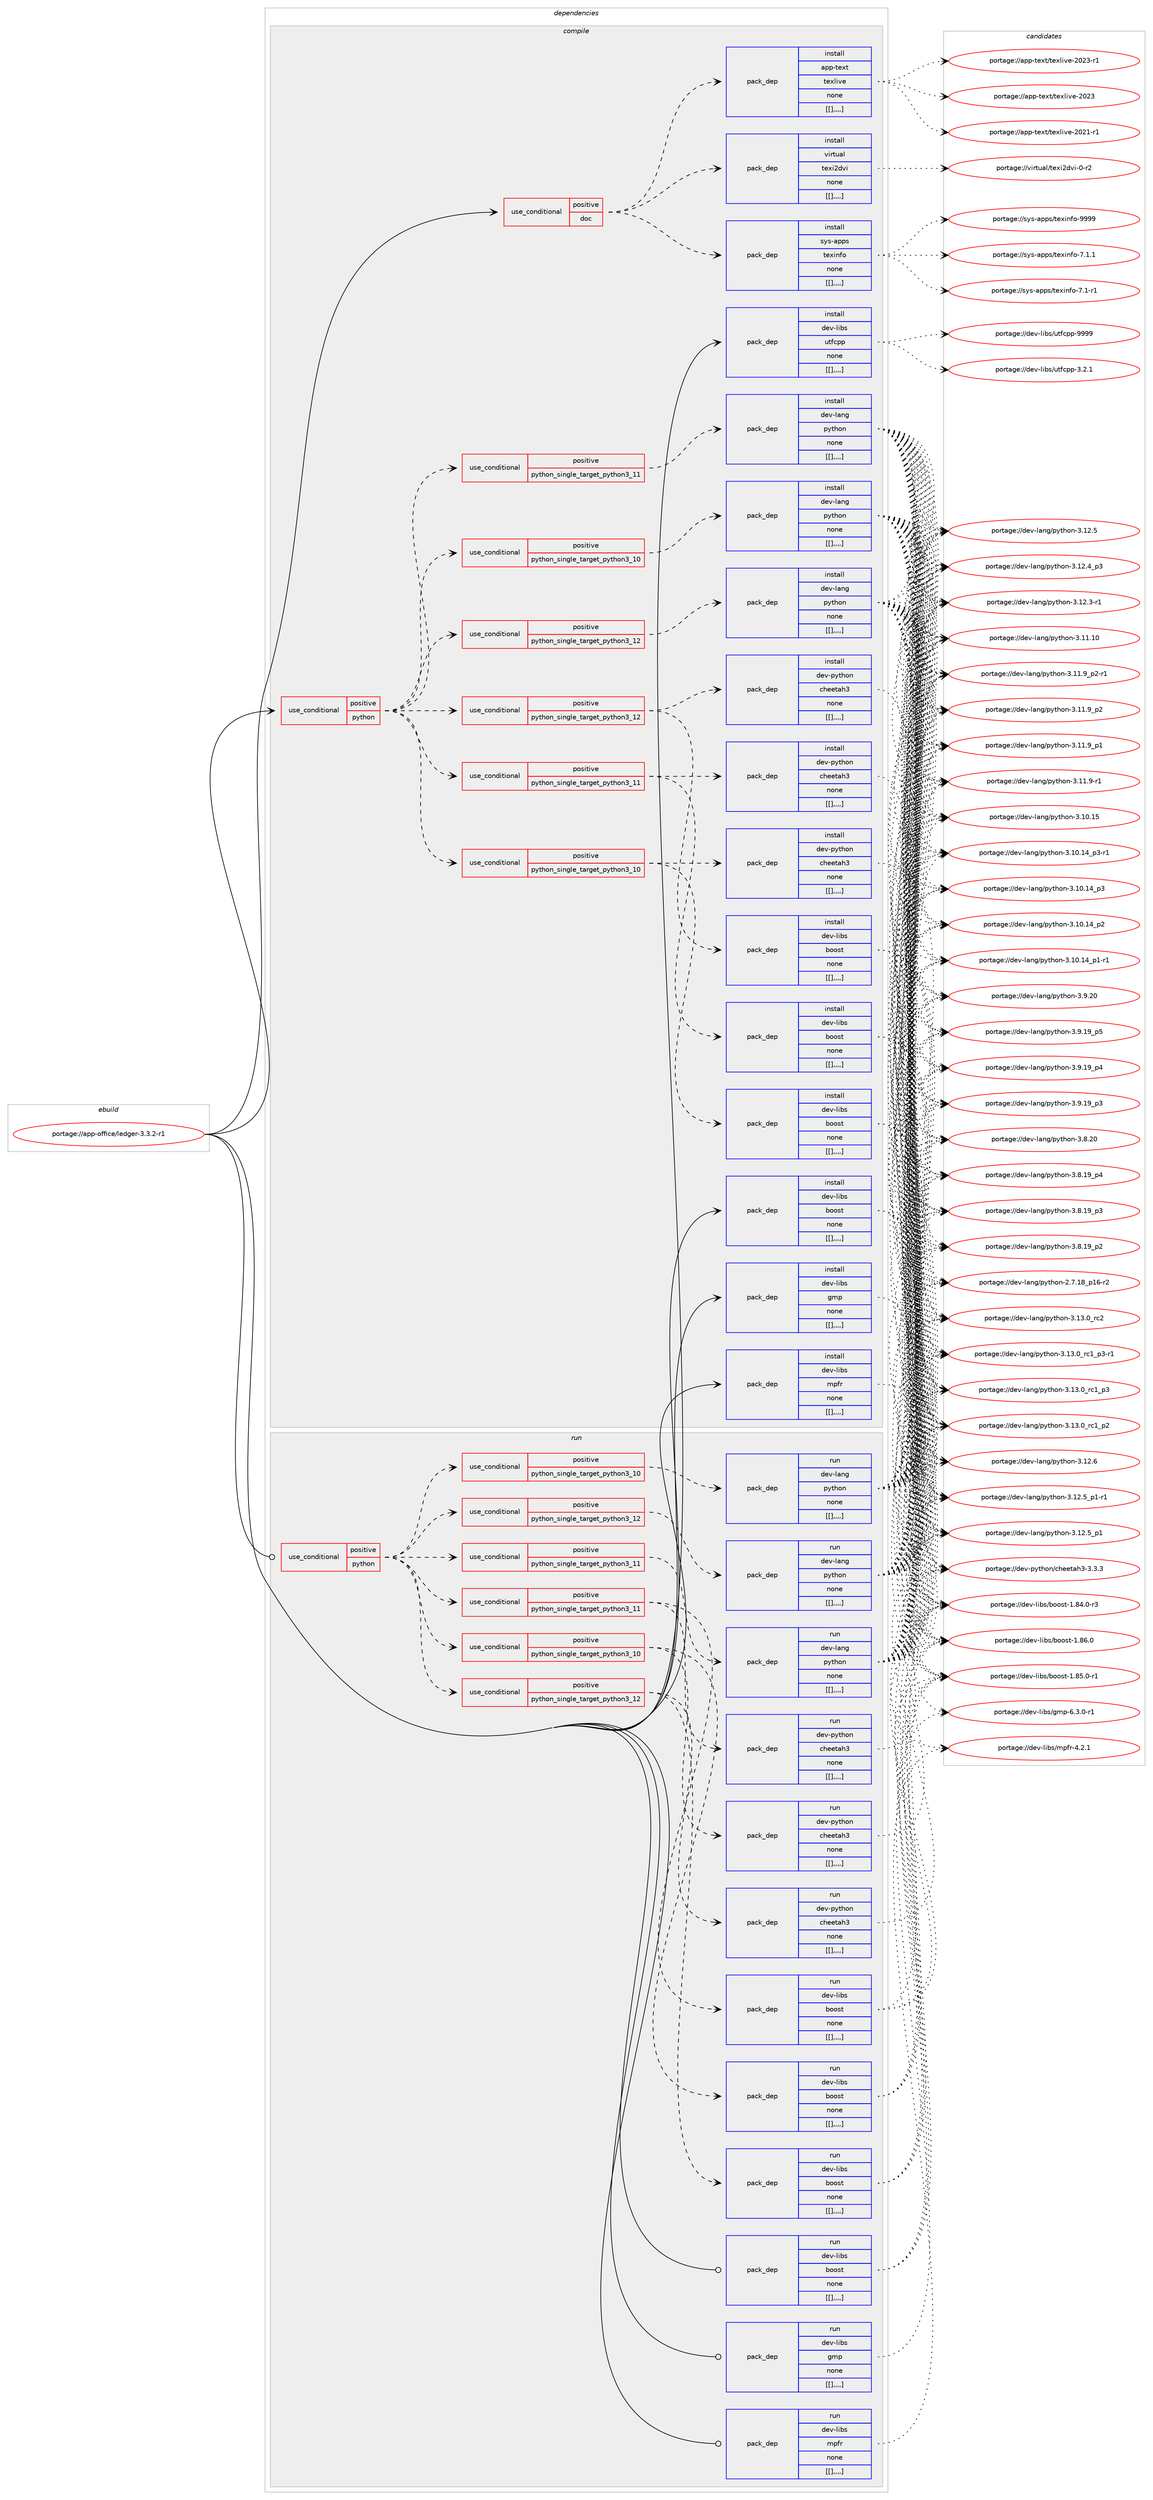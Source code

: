 digraph prolog {

# *************
# Graph options
# *************

newrank=true;
concentrate=true;
compound=true;
graph [rankdir=LR,fontname=Helvetica,fontsize=10,ranksep=1.5];#, ranksep=2.5, nodesep=0.2];
edge  [arrowhead=vee];
node  [fontname=Helvetica,fontsize=10];

# **********
# The ebuild
# **********

subgraph cluster_leftcol {
color=gray;
label=<<i>ebuild</i>>;
id [label="portage://app-office/ledger-3.3.2-r1", color=red, width=4, href="../app-office/ledger-3.3.2-r1.svg"];
}

# ****************
# The dependencies
# ****************

subgraph cluster_midcol {
color=gray;
label=<<i>dependencies</i>>;
subgraph cluster_compile {
fillcolor="#eeeeee";
style=filled;
label=<<i>compile</i>>;
subgraph cond13505 {
dependency47078 [label=<<TABLE BORDER="0" CELLBORDER="1" CELLSPACING="0" CELLPADDING="4"><TR><TD ROWSPAN="3" CELLPADDING="10">use_conditional</TD></TR><TR><TD>positive</TD></TR><TR><TD>doc</TD></TR></TABLE>>, shape=none, color=red];
subgraph pack33154 {
dependency47079 [label=<<TABLE BORDER="0" CELLBORDER="1" CELLSPACING="0" CELLPADDING="4" WIDTH="220"><TR><TD ROWSPAN="6" CELLPADDING="30">pack_dep</TD></TR><TR><TD WIDTH="110">install</TD></TR><TR><TD>app-text</TD></TR><TR><TD>texlive</TD></TR><TR><TD>none</TD></TR><TR><TD>[[],,,,]</TD></TR></TABLE>>, shape=none, color=blue];
}
dependency47078:e -> dependency47079:w [weight=20,style="dashed",arrowhead="vee"];
subgraph pack33155 {
dependency47080 [label=<<TABLE BORDER="0" CELLBORDER="1" CELLSPACING="0" CELLPADDING="4" WIDTH="220"><TR><TD ROWSPAN="6" CELLPADDING="30">pack_dep</TD></TR><TR><TD WIDTH="110">install</TD></TR><TR><TD>sys-apps</TD></TR><TR><TD>texinfo</TD></TR><TR><TD>none</TD></TR><TR><TD>[[],,,,]</TD></TR></TABLE>>, shape=none, color=blue];
}
dependency47078:e -> dependency47080:w [weight=20,style="dashed",arrowhead="vee"];
subgraph pack33156 {
dependency47081 [label=<<TABLE BORDER="0" CELLBORDER="1" CELLSPACING="0" CELLPADDING="4" WIDTH="220"><TR><TD ROWSPAN="6" CELLPADDING="30">pack_dep</TD></TR><TR><TD WIDTH="110">install</TD></TR><TR><TD>virtual</TD></TR><TR><TD>texi2dvi</TD></TR><TR><TD>none</TD></TR><TR><TD>[[],,,,]</TD></TR></TABLE>>, shape=none, color=blue];
}
dependency47078:e -> dependency47081:w [weight=20,style="dashed",arrowhead="vee"];
}
id:e -> dependency47078:w [weight=20,style="solid",arrowhead="vee"];
subgraph cond13506 {
dependency47082 [label=<<TABLE BORDER="0" CELLBORDER="1" CELLSPACING="0" CELLPADDING="4"><TR><TD ROWSPAN="3" CELLPADDING="10">use_conditional</TD></TR><TR><TD>positive</TD></TR><TR><TD>python</TD></TR></TABLE>>, shape=none, color=red];
subgraph cond13507 {
dependency47083 [label=<<TABLE BORDER="0" CELLBORDER="1" CELLSPACING="0" CELLPADDING="4"><TR><TD ROWSPAN="3" CELLPADDING="10">use_conditional</TD></TR><TR><TD>positive</TD></TR><TR><TD>python_single_target_python3_10</TD></TR></TABLE>>, shape=none, color=red];
subgraph pack33157 {
dependency47084 [label=<<TABLE BORDER="0" CELLBORDER="1" CELLSPACING="0" CELLPADDING="4" WIDTH="220"><TR><TD ROWSPAN="6" CELLPADDING="30">pack_dep</TD></TR><TR><TD WIDTH="110">install</TD></TR><TR><TD>dev-libs</TD></TR><TR><TD>boost</TD></TR><TR><TD>none</TD></TR><TR><TD>[[],,,,]</TD></TR></TABLE>>, shape=none, color=blue];
}
dependency47083:e -> dependency47084:w [weight=20,style="dashed",arrowhead="vee"];
subgraph pack33158 {
dependency47085 [label=<<TABLE BORDER="0" CELLBORDER="1" CELLSPACING="0" CELLPADDING="4" WIDTH="220"><TR><TD ROWSPAN="6" CELLPADDING="30">pack_dep</TD></TR><TR><TD WIDTH="110">install</TD></TR><TR><TD>dev-python</TD></TR><TR><TD>cheetah3</TD></TR><TR><TD>none</TD></TR><TR><TD>[[],,,,]</TD></TR></TABLE>>, shape=none, color=blue];
}
dependency47083:e -> dependency47085:w [weight=20,style="dashed",arrowhead="vee"];
}
dependency47082:e -> dependency47083:w [weight=20,style="dashed",arrowhead="vee"];
subgraph cond13508 {
dependency47086 [label=<<TABLE BORDER="0" CELLBORDER="1" CELLSPACING="0" CELLPADDING="4"><TR><TD ROWSPAN="3" CELLPADDING="10">use_conditional</TD></TR><TR><TD>positive</TD></TR><TR><TD>python_single_target_python3_11</TD></TR></TABLE>>, shape=none, color=red];
subgraph pack33159 {
dependency47087 [label=<<TABLE BORDER="0" CELLBORDER="1" CELLSPACING="0" CELLPADDING="4" WIDTH="220"><TR><TD ROWSPAN="6" CELLPADDING="30">pack_dep</TD></TR><TR><TD WIDTH="110">install</TD></TR><TR><TD>dev-libs</TD></TR><TR><TD>boost</TD></TR><TR><TD>none</TD></TR><TR><TD>[[],,,,]</TD></TR></TABLE>>, shape=none, color=blue];
}
dependency47086:e -> dependency47087:w [weight=20,style="dashed",arrowhead="vee"];
subgraph pack33160 {
dependency47088 [label=<<TABLE BORDER="0" CELLBORDER="1" CELLSPACING="0" CELLPADDING="4" WIDTH="220"><TR><TD ROWSPAN="6" CELLPADDING="30">pack_dep</TD></TR><TR><TD WIDTH="110">install</TD></TR><TR><TD>dev-python</TD></TR><TR><TD>cheetah3</TD></TR><TR><TD>none</TD></TR><TR><TD>[[],,,,]</TD></TR></TABLE>>, shape=none, color=blue];
}
dependency47086:e -> dependency47088:w [weight=20,style="dashed",arrowhead="vee"];
}
dependency47082:e -> dependency47086:w [weight=20,style="dashed",arrowhead="vee"];
subgraph cond13509 {
dependency47089 [label=<<TABLE BORDER="0" CELLBORDER="1" CELLSPACING="0" CELLPADDING="4"><TR><TD ROWSPAN="3" CELLPADDING="10">use_conditional</TD></TR><TR><TD>positive</TD></TR><TR><TD>python_single_target_python3_12</TD></TR></TABLE>>, shape=none, color=red];
subgraph pack33161 {
dependency47090 [label=<<TABLE BORDER="0" CELLBORDER="1" CELLSPACING="0" CELLPADDING="4" WIDTH="220"><TR><TD ROWSPAN="6" CELLPADDING="30">pack_dep</TD></TR><TR><TD WIDTH="110">install</TD></TR><TR><TD>dev-libs</TD></TR><TR><TD>boost</TD></TR><TR><TD>none</TD></TR><TR><TD>[[],,,,]</TD></TR></TABLE>>, shape=none, color=blue];
}
dependency47089:e -> dependency47090:w [weight=20,style="dashed",arrowhead="vee"];
subgraph pack33162 {
dependency47091 [label=<<TABLE BORDER="0" CELLBORDER="1" CELLSPACING="0" CELLPADDING="4" WIDTH="220"><TR><TD ROWSPAN="6" CELLPADDING="30">pack_dep</TD></TR><TR><TD WIDTH="110">install</TD></TR><TR><TD>dev-python</TD></TR><TR><TD>cheetah3</TD></TR><TR><TD>none</TD></TR><TR><TD>[[],,,,]</TD></TR></TABLE>>, shape=none, color=blue];
}
dependency47089:e -> dependency47091:w [weight=20,style="dashed",arrowhead="vee"];
}
dependency47082:e -> dependency47089:w [weight=20,style="dashed",arrowhead="vee"];
subgraph cond13510 {
dependency47092 [label=<<TABLE BORDER="0" CELLBORDER="1" CELLSPACING="0" CELLPADDING="4"><TR><TD ROWSPAN="3" CELLPADDING="10">use_conditional</TD></TR><TR><TD>positive</TD></TR><TR><TD>python_single_target_python3_10</TD></TR></TABLE>>, shape=none, color=red];
subgraph pack33163 {
dependency47093 [label=<<TABLE BORDER="0" CELLBORDER="1" CELLSPACING="0" CELLPADDING="4" WIDTH="220"><TR><TD ROWSPAN="6" CELLPADDING="30">pack_dep</TD></TR><TR><TD WIDTH="110">install</TD></TR><TR><TD>dev-lang</TD></TR><TR><TD>python</TD></TR><TR><TD>none</TD></TR><TR><TD>[[],,,,]</TD></TR></TABLE>>, shape=none, color=blue];
}
dependency47092:e -> dependency47093:w [weight=20,style="dashed",arrowhead="vee"];
}
dependency47082:e -> dependency47092:w [weight=20,style="dashed",arrowhead="vee"];
subgraph cond13511 {
dependency47094 [label=<<TABLE BORDER="0" CELLBORDER="1" CELLSPACING="0" CELLPADDING="4"><TR><TD ROWSPAN="3" CELLPADDING="10">use_conditional</TD></TR><TR><TD>positive</TD></TR><TR><TD>python_single_target_python3_11</TD></TR></TABLE>>, shape=none, color=red];
subgraph pack33164 {
dependency47095 [label=<<TABLE BORDER="0" CELLBORDER="1" CELLSPACING="0" CELLPADDING="4" WIDTH="220"><TR><TD ROWSPAN="6" CELLPADDING="30">pack_dep</TD></TR><TR><TD WIDTH="110">install</TD></TR><TR><TD>dev-lang</TD></TR><TR><TD>python</TD></TR><TR><TD>none</TD></TR><TR><TD>[[],,,,]</TD></TR></TABLE>>, shape=none, color=blue];
}
dependency47094:e -> dependency47095:w [weight=20,style="dashed",arrowhead="vee"];
}
dependency47082:e -> dependency47094:w [weight=20,style="dashed",arrowhead="vee"];
subgraph cond13512 {
dependency47096 [label=<<TABLE BORDER="0" CELLBORDER="1" CELLSPACING="0" CELLPADDING="4"><TR><TD ROWSPAN="3" CELLPADDING="10">use_conditional</TD></TR><TR><TD>positive</TD></TR><TR><TD>python_single_target_python3_12</TD></TR></TABLE>>, shape=none, color=red];
subgraph pack33165 {
dependency47097 [label=<<TABLE BORDER="0" CELLBORDER="1" CELLSPACING="0" CELLPADDING="4" WIDTH="220"><TR><TD ROWSPAN="6" CELLPADDING="30">pack_dep</TD></TR><TR><TD WIDTH="110">install</TD></TR><TR><TD>dev-lang</TD></TR><TR><TD>python</TD></TR><TR><TD>none</TD></TR><TR><TD>[[],,,,]</TD></TR></TABLE>>, shape=none, color=blue];
}
dependency47096:e -> dependency47097:w [weight=20,style="dashed",arrowhead="vee"];
}
dependency47082:e -> dependency47096:w [weight=20,style="dashed",arrowhead="vee"];
}
id:e -> dependency47082:w [weight=20,style="solid",arrowhead="vee"];
subgraph pack33166 {
dependency47098 [label=<<TABLE BORDER="0" CELLBORDER="1" CELLSPACING="0" CELLPADDING="4" WIDTH="220"><TR><TD ROWSPAN="6" CELLPADDING="30">pack_dep</TD></TR><TR><TD WIDTH="110">install</TD></TR><TR><TD>dev-libs</TD></TR><TR><TD>boost</TD></TR><TR><TD>none</TD></TR><TR><TD>[[],,,,]</TD></TR></TABLE>>, shape=none, color=blue];
}
id:e -> dependency47098:w [weight=20,style="solid",arrowhead="vee"];
subgraph pack33167 {
dependency47099 [label=<<TABLE BORDER="0" CELLBORDER="1" CELLSPACING="0" CELLPADDING="4" WIDTH="220"><TR><TD ROWSPAN="6" CELLPADDING="30">pack_dep</TD></TR><TR><TD WIDTH="110">install</TD></TR><TR><TD>dev-libs</TD></TR><TR><TD>gmp</TD></TR><TR><TD>none</TD></TR><TR><TD>[[],,,,]</TD></TR></TABLE>>, shape=none, color=blue];
}
id:e -> dependency47099:w [weight=20,style="solid",arrowhead="vee"];
subgraph pack33168 {
dependency47100 [label=<<TABLE BORDER="0" CELLBORDER="1" CELLSPACING="0" CELLPADDING="4" WIDTH="220"><TR><TD ROWSPAN="6" CELLPADDING="30">pack_dep</TD></TR><TR><TD WIDTH="110">install</TD></TR><TR><TD>dev-libs</TD></TR><TR><TD>mpfr</TD></TR><TR><TD>none</TD></TR><TR><TD>[[],,,,]</TD></TR></TABLE>>, shape=none, color=blue];
}
id:e -> dependency47100:w [weight=20,style="solid",arrowhead="vee"];
subgraph pack33169 {
dependency47101 [label=<<TABLE BORDER="0" CELLBORDER="1" CELLSPACING="0" CELLPADDING="4" WIDTH="220"><TR><TD ROWSPAN="6" CELLPADDING="30">pack_dep</TD></TR><TR><TD WIDTH="110">install</TD></TR><TR><TD>dev-libs</TD></TR><TR><TD>utfcpp</TD></TR><TR><TD>none</TD></TR><TR><TD>[[],,,,]</TD></TR></TABLE>>, shape=none, color=blue];
}
id:e -> dependency47101:w [weight=20,style="solid",arrowhead="vee"];
}
subgraph cluster_compileandrun {
fillcolor="#eeeeee";
style=filled;
label=<<i>compile and run</i>>;
}
subgraph cluster_run {
fillcolor="#eeeeee";
style=filled;
label=<<i>run</i>>;
subgraph cond13513 {
dependency47102 [label=<<TABLE BORDER="0" CELLBORDER="1" CELLSPACING="0" CELLPADDING="4"><TR><TD ROWSPAN="3" CELLPADDING="10">use_conditional</TD></TR><TR><TD>positive</TD></TR><TR><TD>python</TD></TR></TABLE>>, shape=none, color=red];
subgraph cond13514 {
dependency47103 [label=<<TABLE BORDER="0" CELLBORDER="1" CELLSPACING="0" CELLPADDING="4"><TR><TD ROWSPAN="3" CELLPADDING="10">use_conditional</TD></TR><TR><TD>positive</TD></TR><TR><TD>python_single_target_python3_10</TD></TR></TABLE>>, shape=none, color=red];
subgraph pack33170 {
dependency47104 [label=<<TABLE BORDER="0" CELLBORDER="1" CELLSPACING="0" CELLPADDING="4" WIDTH="220"><TR><TD ROWSPAN="6" CELLPADDING="30">pack_dep</TD></TR><TR><TD WIDTH="110">run</TD></TR><TR><TD>dev-libs</TD></TR><TR><TD>boost</TD></TR><TR><TD>none</TD></TR><TR><TD>[[],,,,]</TD></TR></TABLE>>, shape=none, color=blue];
}
dependency47103:e -> dependency47104:w [weight=20,style="dashed",arrowhead="vee"];
subgraph pack33171 {
dependency47105 [label=<<TABLE BORDER="0" CELLBORDER="1" CELLSPACING="0" CELLPADDING="4" WIDTH="220"><TR><TD ROWSPAN="6" CELLPADDING="30">pack_dep</TD></TR><TR><TD WIDTH="110">run</TD></TR><TR><TD>dev-python</TD></TR><TR><TD>cheetah3</TD></TR><TR><TD>none</TD></TR><TR><TD>[[],,,,]</TD></TR></TABLE>>, shape=none, color=blue];
}
dependency47103:e -> dependency47105:w [weight=20,style="dashed",arrowhead="vee"];
}
dependency47102:e -> dependency47103:w [weight=20,style="dashed",arrowhead="vee"];
subgraph cond13515 {
dependency47106 [label=<<TABLE BORDER="0" CELLBORDER="1" CELLSPACING="0" CELLPADDING="4"><TR><TD ROWSPAN="3" CELLPADDING="10">use_conditional</TD></TR><TR><TD>positive</TD></TR><TR><TD>python_single_target_python3_11</TD></TR></TABLE>>, shape=none, color=red];
subgraph pack33172 {
dependency47107 [label=<<TABLE BORDER="0" CELLBORDER="1" CELLSPACING="0" CELLPADDING="4" WIDTH="220"><TR><TD ROWSPAN="6" CELLPADDING="30">pack_dep</TD></TR><TR><TD WIDTH="110">run</TD></TR><TR><TD>dev-libs</TD></TR><TR><TD>boost</TD></TR><TR><TD>none</TD></TR><TR><TD>[[],,,,]</TD></TR></TABLE>>, shape=none, color=blue];
}
dependency47106:e -> dependency47107:w [weight=20,style="dashed",arrowhead="vee"];
subgraph pack33173 {
dependency47108 [label=<<TABLE BORDER="0" CELLBORDER="1" CELLSPACING="0" CELLPADDING="4" WIDTH="220"><TR><TD ROWSPAN="6" CELLPADDING="30">pack_dep</TD></TR><TR><TD WIDTH="110">run</TD></TR><TR><TD>dev-python</TD></TR><TR><TD>cheetah3</TD></TR><TR><TD>none</TD></TR><TR><TD>[[],,,,]</TD></TR></TABLE>>, shape=none, color=blue];
}
dependency47106:e -> dependency47108:w [weight=20,style="dashed",arrowhead="vee"];
}
dependency47102:e -> dependency47106:w [weight=20,style="dashed",arrowhead="vee"];
subgraph cond13516 {
dependency47109 [label=<<TABLE BORDER="0" CELLBORDER="1" CELLSPACING="0" CELLPADDING="4"><TR><TD ROWSPAN="3" CELLPADDING="10">use_conditional</TD></TR><TR><TD>positive</TD></TR><TR><TD>python_single_target_python3_12</TD></TR></TABLE>>, shape=none, color=red];
subgraph pack33174 {
dependency47110 [label=<<TABLE BORDER="0" CELLBORDER="1" CELLSPACING="0" CELLPADDING="4" WIDTH="220"><TR><TD ROWSPAN="6" CELLPADDING="30">pack_dep</TD></TR><TR><TD WIDTH="110">run</TD></TR><TR><TD>dev-libs</TD></TR><TR><TD>boost</TD></TR><TR><TD>none</TD></TR><TR><TD>[[],,,,]</TD></TR></TABLE>>, shape=none, color=blue];
}
dependency47109:e -> dependency47110:w [weight=20,style="dashed",arrowhead="vee"];
subgraph pack33175 {
dependency47111 [label=<<TABLE BORDER="0" CELLBORDER="1" CELLSPACING="0" CELLPADDING="4" WIDTH="220"><TR><TD ROWSPAN="6" CELLPADDING="30">pack_dep</TD></TR><TR><TD WIDTH="110">run</TD></TR><TR><TD>dev-python</TD></TR><TR><TD>cheetah3</TD></TR><TR><TD>none</TD></TR><TR><TD>[[],,,,]</TD></TR></TABLE>>, shape=none, color=blue];
}
dependency47109:e -> dependency47111:w [weight=20,style="dashed",arrowhead="vee"];
}
dependency47102:e -> dependency47109:w [weight=20,style="dashed",arrowhead="vee"];
subgraph cond13517 {
dependency47112 [label=<<TABLE BORDER="0" CELLBORDER="1" CELLSPACING="0" CELLPADDING="4"><TR><TD ROWSPAN="3" CELLPADDING="10">use_conditional</TD></TR><TR><TD>positive</TD></TR><TR><TD>python_single_target_python3_10</TD></TR></TABLE>>, shape=none, color=red];
subgraph pack33176 {
dependency47113 [label=<<TABLE BORDER="0" CELLBORDER="1" CELLSPACING="0" CELLPADDING="4" WIDTH="220"><TR><TD ROWSPAN="6" CELLPADDING="30">pack_dep</TD></TR><TR><TD WIDTH="110">run</TD></TR><TR><TD>dev-lang</TD></TR><TR><TD>python</TD></TR><TR><TD>none</TD></TR><TR><TD>[[],,,,]</TD></TR></TABLE>>, shape=none, color=blue];
}
dependency47112:e -> dependency47113:w [weight=20,style="dashed",arrowhead="vee"];
}
dependency47102:e -> dependency47112:w [weight=20,style="dashed",arrowhead="vee"];
subgraph cond13518 {
dependency47114 [label=<<TABLE BORDER="0" CELLBORDER="1" CELLSPACING="0" CELLPADDING="4"><TR><TD ROWSPAN="3" CELLPADDING="10">use_conditional</TD></TR><TR><TD>positive</TD></TR><TR><TD>python_single_target_python3_11</TD></TR></TABLE>>, shape=none, color=red];
subgraph pack33177 {
dependency47115 [label=<<TABLE BORDER="0" CELLBORDER="1" CELLSPACING="0" CELLPADDING="4" WIDTH="220"><TR><TD ROWSPAN="6" CELLPADDING="30">pack_dep</TD></TR><TR><TD WIDTH="110">run</TD></TR><TR><TD>dev-lang</TD></TR><TR><TD>python</TD></TR><TR><TD>none</TD></TR><TR><TD>[[],,,,]</TD></TR></TABLE>>, shape=none, color=blue];
}
dependency47114:e -> dependency47115:w [weight=20,style="dashed",arrowhead="vee"];
}
dependency47102:e -> dependency47114:w [weight=20,style="dashed",arrowhead="vee"];
subgraph cond13519 {
dependency47116 [label=<<TABLE BORDER="0" CELLBORDER="1" CELLSPACING="0" CELLPADDING="4"><TR><TD ROWSPAN="3" CELLPADDING="10">use_conditional</TD></TR><TR><TD>positive</TD></TR><TR><TD>python_single_target_python3_12</TD></TR></TABLE>>, shape=none, color=red];
subgraph pack33178 {
dependency47117 [label=<<TABLE BORDER="0" CELLBORDER="1" CELLSPACING="0" CELLPADDING="4" WIDTH="220"><TR><TD ROWSPAN="6" CELLPADDING="30">pack_dep</TD></TR><TR><TD WIDTH="110">run</TD></TR><TR><TD>dev-lang</TD></TR><TR><TD>python</TD></TR><TR><TD>none</TD></TR><TR><TD>[[],,,,]</TD></TR></TABLE>>, shape=none, color=blue];
}
dependency47116:e -> dependency47117:w [weight=20,style="dashed",arrowhead="vee"];
}
dependency47102:e -> dependency47116:w [weight=20,style="dashed",arrowhead="vee"];
}
id:e -> dependency47102:w [weight=20,style="solid",arrowhead="odot"];
subgraph pack33179 {
dependency47118 [label=<<TABLE BORDER="0" CELLBORDER="1" CELLSPACING="0" CELLPADDING="4" WIDTH="220"><TR><TD ROWSPAN="6" CELLPADDING="30">pack_dep</TD></TR><TR><TD WIDTH="110">run</TD></TR><TR><TD>dev-libs</TD></TR><TR><TD>boost</TD></TR><TR><TD>none</TD></TR><TR><TD>[[],,,,]</TD></TR></TABLE>>, shape=none, color=blue];
}
id:e -> dependency47118:w [weight=20,style="solid",arrowhead="odot"];
subgraph pack33180 {
dependency47119 [label=<<TABLE BORDER="0" CELLBORDER="1" CELLSPACING="0" CELLPADDING="4" WIDTH="220"><TR><TD ROWSPAN="6" CELLPADDING="30">pack_dep</TD></TR><TR><TD WIDTH="110">run</TD></TR><TR><TD>dev-libs</TD></TR><TR><TD>gmp</TD></TR><TR><TD>none</TD></TR><TR><TD>[[],,,,]</TD></TR></TABLE>>, shape=none, color=blue];
}
id:e -> dependency47119:w [weight=20,style="solid",arrowhead="odot"];
subgraph pack33181 {
dependency47120 [label=<<TABLE BORDER="0" CELLBORDER="1" CELLSPACING="0" CELLPADDING="4" WIDTH="220"><TR><TD ROWSPAN="6" CELLPADDING="30">pack_dep</TD></TR><TR><TD WIDTH="110">run</TD></TR><TR><TD>dev-libs</TD></TR><TR><TD>mpfr</TD></TR><TR><TD>none</TD></TR><TR><TD>[[],,,,]</TD></TR></TABLE>>, shape=none, color=blue];
}
id:e -> dependency47120:w [weight=20,style="solid",arrowhead="odot"];
}
}

# **************
# The candidates
# **************

subgraph cluster_choices {
rank=same;
color=gray;
label=<<i>candidates</i>>;

subgraph choice33154 {
color=black;
nodesep=1;
choice97112112451161011201164711610112010810511810145504850514511449 [label="portage://app-text/texlive-2023-r1", color=red, width=4,href="../app-text/texlive-2023-r1.svg"];
choice9711211245116101120116471161011201081051181014550485051 [label="portage://app-text/texlive-2023", color=red, width=4,href="../app-text/texlive-2023.svg"];
choice97112112451161011201164711610112010810511810145504850494511449 [label="portage://app-text/texlive-2021-r1", color=red, width=4,href="../app-text/texlive-2021-r1.svg"];
dependency47079:e -> choice97112112451161011201164711610112010810511810145504850514511449:w [style=dotted,weight="100"];
dependency47079:e -> choice9711211245116101120116471161011201081051181014550485051:w [style=dotted,weight="100"];
dependency47079:e -> choice97112112451161011201164711610112010810511810145504850494511449:w [style=dotted,weight="100"];
}
subgraph choice33155 {
color=black;
nodesep=1;
choice1151211154597112112115471161011201051101021114557575757 [label="portage://sys-apps/texinfo-9999", color=red, width=4,href="../sys-apps/texinfo-9999.svg"];
choice115121115459711211211547116101120105110102111455546494649 [label="portage://sys-apps/texinfo-7.1.1", color=red, width=4,href="../sys-apps/texinfo-7.1.1.svg"];
choice115121115459711211211547116101120105110102111455546494511449 [label="portage://sys-apps/texinfo-7.1-r1", color=red, width=4,href="../sys-apps/texinfo-7.1-r1.svg"];
dependency47080:e -> choice1151211154597112112115471161011201051101021114557575757:w [style=dotted,weight="100"];
dependency47080:e -> choice115121115459711211211547116101120105110102111455546494649:w [style=dotted,weight="100"];
dependency47080:e -> choice115121115459711211211547116101120105110102111455546494511449:w [style=dotted,weight="100"];
}
subgraph choice33156 {
color=black;
nodesep=1;
choice11810511411611797108471161011201055010011810545484511450 [label="portage://virtual/texi2dvi-0-r2", color=red, width=4,href="../virtual/texi2dvi-0-r2.svg"];
dependency47081:e -> choice11810511411611797108471161011201055010011810545484511450:w [style=dotted,weight="100"];
}
subgraph choice33157 {
color=black;
nodesep=1;
choice1001011184510810598115479811111111511645494656544648 [label="portage://dev-libs/boost-1.86.0", color=red, width=4,href="../dev-libs/boost-1.86.0.svg"];
choice10010111845108105981154798111111115116454946565346484511449 [label="portage://dev-libs/boost-1.85.0-r1", color=red, width=4,href="../dev-libs/boost-1.85.0-r1.svg"];
choice10010111845108105981154798111111115116454946565246484511451 [label="portage://dev-libs/boost-1.84.0-r3", color=red, width=4,href="../dev-libs/boost-1.84.0-r3.svg"];
dependency47084:e -> choice1001011184510810598115479811111111511645494656544648:w [style=dotted,weight="100"];
dependency47084:e -> choice10010111845108105981154798111111115116454946565346484511449:w [style=dotted,weight="100"];
dependency47084:e -> choice10010111845108105981154798111111115116454946565246484511451:w [style=dotted,weight="100"];
}
subgraph choice33158 {
color=black;
nodesep=1;
choice1001011184511212111610411111047991041011011169710451455146514651 [label="portage://dev-python/cheetah3-3.3.3", color=red, width=4,href="../dev-python/cheetah3-3.3.3.svg"];
dependency47085:e -> choice1001011184511212111610411111047991041011011169710451455146514651:w [style=dotted,weight="100"];
}
subgraph choice33159 {
color=black;
nodesep=1;
choice1001011184510810598115479811111111511645494656544648 [label="portage://dev-libs/boost-1.86.0", color=red, width=4,href="../dev-libs/boost-1.86.0.svg"];
choice10010111845108105981154798111111115116454946565346484511449 [label="portage://dev-libs/boost-1.85.0-r1", color=red, width=4,href="../dev-libs/boost-1.85.0-r1.svg"];
choice10010111845108105981154798111111115116454946565246484511451 [label="portage://dev-libs/boost-1.84.0-r3", color=red, width=4,href="../dev-libs/boost-1.84.0-r3.svg"];
dependency47087:e -> choice1001011184510810598115479811111111511645494656544648:w [style=dotted,weight="100"];
dependency47087:e -> choice10010111845108105981154798111111115116454946565346484511449:w [style=dotted,weight="100"];
dependency47087:e -> choice10010111845108105981154798111111115116454946565246484511451:w [style=dotted,weight="100"];
}
subgraph choice33160 {
color=black;
nodesep=1;
choice1001011184511212111610411111047991041011011169710451455146514651 [label="portage://dev-python/cheetah3-3.3.3", color=red, width=4,href="../dev-python/cheetah3-3.3.3.svg"];
dependency47088:e -> choice1001011184511212111610411111047991041011011169710451455146514651:w [style=dotted,weight="100"];
}
subgraph choice33161 {
color=black;
nodesep=1;
choice1001011184510810598115479811111111511645494656544648 [label="portage://dev-libs/boost-1.86.0", color=red, width=4,href="../dev-libs/boost-1.86.0.svg"];
choice10010111845108105981154798111111115116454946565346484511449 [label="portage://dev-libs/boost-1.85.0-r1", color=red, width=4,href="../dev-libs/boost-1.85.0-r1.svg"];
choice10010111845108105981154798111111115116454946565246484511451 [label="portage://dev-libs/boost-1.84.0-r3", color=red, width=4,href="../dev-libs/boost-1.84.0-r3.svg"];
dependency47090:e -> choice1001011184510810598115479811111111511645494656544648:w [style=dotted,weight="100"];
dependency47090:e -> choice10010111845108105981154798111111115116454946565346484511449:w [style=dotted,weight="100"];
dependency47090:e -> choice10010111845108105981154798111111115116454946565246484511451:w [style=dotted,weight="100"];
}
subgraph choice33162 {
color=black;
nodesep=1;
choice1001011184511212111610411111047991041011011169710451455146514651 [label="portage://dev-python/cheetah3-3.3.3", color=red, width=4,href="../dev-python/cheetah3-3.3.3.svg"];
dependency47091:e -> choice1001011184511212111610411111047991041011011169710451455146514651:w [style=dotted,weight="100"];
}
subgraph choice33163 {
color=black;
nodesep=1;
choice10010111845108971101034711212111610411111045514649514648951149950 [label="portage://dev-lang/python-3.13.0_rc2", color=red, width=4,href="../dev-lang/python-3.13.0_rc2.svg"];
choice1001011184510897110103471121211161041111104551464951464895114994995112514511449 [label="portage://dev-lang/python-3.13.0_rc1_p3-r1", color=red, width=4,href="../dev-lang/python-3.13.0_rc1_p3-r1.svg"];
choice100101118451089711010347112121116104111110455146495146489511499499511251 [label="portage://dev-lang/python-3.13.0_rc1_p3", color=red, width=4,href="../dev-lang/python-3.13.0_rc1_p3.svg"];
choice100101118451089711010347112121116104111110455146495146489511499499511250 [label="portage://dev-lang/python-3.13.0_rc1_p2", color=red, width=4,href="../dev-lang/python-3.13.0_rc1_p2.svg"];
choice10010111845108971101034711212111610411111045514649504654 [label="portage://dev-lang/python-3.12.6", color=red, width=4,href="../dev-lang/python-3.12.6.svg"];
choice1001011184510897110103471121211161041111104551464950465395112494511449 [label="portage://dev-lang/python-3.12.5_p1-r1", color=red, width=4,href="../dev-lang/python-3.12.5_p1-r1.svg"];
choice100101118451089711010347112121116104111110455146495046539511249 [label="portage://dev-lang/python-3.12.5_p1", color=red, width=4,href="../dev-lang/python-3.12.5_p1.svg"];
choice10010111845108971101034711212111610411111045514649504653 [label="portage://dev-lang/python-3.12.5", color=red, width=4,href="../dev-lang/python-3.12.5.svg"];
choice100101118451089711010347112121116104111110455146495046529511251 [label="portage://dev-lang/python-3.12.4_p3", color=red, width=4,href="../dev-lang/python-3.12.4_p3.svg"];
choice100101118451089711010347112121116104111110455146495046514511449 [label="portage://dev-lang/python-3.12.3-r1", color=red, width=4,href="../dev-lang/python-3.12.3-r1.svg"];
choice1001011184510897110103471121211161041111104551464949464948 [label="portage://dev-lang/python-3.11.10", color=red, width=4,href="../dev-lang/python-3.11.10.svg"];
choice1001011184510897110103471121211161041111104551464949465795112504511449 [label="portage://dev-lang/python-3.11.9_p2-r1", color=red, width=4,href="../dev-lang/python-3.11.9_p2-r1.svg"];
choice100101118451089711010347112121116104111110455146494946579511250 [label="portage://dev-lang/python-3.11.9_p2", color=red, width=4,href="../dev-lang/python-3.11.9_p2.svg"];
choice100101118451089711010347112121116104111110455146494946579511249 [label="portage://dev-lang/python-3.11.9_p1", color=red, width=4,href="../dev-lang/python-3.11.9_p1.svg"];
choice100101118451089711010347112121116104111110455146494946574511449 [label="portage://dev-lang/python-3.11.9-r1", color=red, width=4,href="../dev-lang/python-3.11.9-r1.svg"];
choice1001011184510897110103471121211161041111104551464948464953 [label="portage://dev-lang/python-3.10.15", color=red, width=4,href="../dev-lang/python-3.10.15.svg"];
choice100101118451089711010347112121116104111110455146494846495295112514511449 [label="portage://dev-lang/python-3.10.14_p3-r1", color=red, width=4,href="../dev-lang/python-3.10.14_p3-r1.svg"];
choice10010111845108971101034711212111610411111045514649484649529511251 [label="portage://dev-lang/python-3.10.14_p3", color=red, width=4,href="../dev-lang/python-3.10.14_p3.svg"];
choice10010111845108971101034711212111610411111045514649484649529511250 [label="portage://dev-lang/python-3.10.14_p2", color=red, width=4,href="../dev-lang/python-3.10.14_p2.svg"];
choice100101118451089711010347112121116104111110455146494846495295112494511449 [label="portage://dev-lang/python-3.10.14_p1-r1", color=red, width=4,href="../dev-lang/python-3.10.14_p1-r1.svg"];
choice10010111845108971101034711212111610411111045514657465048 [label="portage://dev-lang/python-3.9.20", color=red, width=4,href="../dev-lang/python-3.9.20.svg"];
choice100101118451089711010347112121116104111110455146574649579511253 [label="portage://dev-lang/python-3.9.19_p5", color=red, width=4,href="../dev-lang/python-3.9.19_p5.svg"];
choice100101118451089711010347112121116104111110455146574649579511252 [label="portage://dev-lang/python-3.9.19_p4", color=red, width=4,href="../dev-lang/python-3.9.19_p4.svg"];
choice100101118451089711010347112121116104111110455146574649579511251 [label="portage://dev-lang/python-3.9.19_p3", color=red, width=4,href="../dev-lang/python-3.9.19_p3.svg"];
choice10010111845108971101034711212111610411111045514656465048 [label="portage://dev-lang/python-3.8.20", color=red, width=4,href="../dev-lang/python-3.8.20.svg"];
choice100101118451089711010347112121116104111110455146564649579511252 [label="portage://dev-lang/python-3.8.19_p4", color=red, width=4,href="../dev-lang/python-3.8.19_p4.svg"];
choice100101118451089711010347112121116104111110455146564649579511251 [label="portage://dev-lang/python-3.8.19_p3", color=red, width=4,href="../dev-lang/python-3.8.19_p3.svg"];
choice100101118451089711010347112121116104111110455146564649579511250 [label="portage://dev-lang/python-3.8.19_p2", color=red, width=4,href="../dev-lang/python-3.8.19_p2.svg"];
choice100101118451089711010347112121116104111110455046554649569511249544511450 [label="portage://dev-lang/python-2.7.18_p16-r2", color=red, width=4,href="../dev-lang/python-2.7.18_p16-r2.svg"];
dependency47093:e -> choice10010111845108971101034711212111610411111045514649514648951149950:w [style=dotted,weight="100"];
dependency47093:e -> choice1001011184510897110103471121211161041111104551464951464895114994995112514511449:w [style=dotted,weight="100"];
dependency47093:e -> choice100101118451089711010347112121116104111110455146495146489511499499511251:w [style=dotted,weight="100"];
dependency47093:e -> choice100101118451089711010347112121116104111110455146495146489511499499511250:w [style=dotted,weight="100"];
dependency47093:e -> choice10010111845108971101034711212111610411111045514649504654:w [style=dotted,weight="100"];
dependency47093:e -> choice1001011184510897110103471121211161041111104551464950465395112494511449:w [style=dotted,weight="100"];
dependency47093:e -> choice100101118451089711010347112121116104111110455146495046539511249:w [style=dotted,weight="100"];
dependency47093:e -> choice10010111845108971101034711212111610411111045514649504653:w [style=dotted,weight="100"];
dependency47093:e -> choice100101118451089711010347112121116104111110455146495046529511251:w [style=dotted,weight="100"];
dependency47093:e -> choice100101118451089711010347112121116104111110455146495046514511449:w [style=dotted,weight="100"];
dependency47093:e -> choice1001011184510897110103471121211161041111104551464949464948:w [style=dotted,weight="100"];
dependency47093:e -> choice1001011184510897110103471121211161041111104551464949465795112504511449:w [style=dotted,weight="100"];
dependency47093:e -> choice100101118451089711010347112121116104111110455146494946579511250:w [style=dotted,weight="100"];
dependency47093:e -> choice100101118451089711010347112121116104111110455146494946579511249:w [style=dotted,weight="100"];
dependency47093:e -> choice100101118451089711010347112121116104111110455146494946574511449:w [style=dotted,weight="100"];
dependency47093:e -> choice1001011184510897110103471121211161041111104551464948464953:w [style=dotted,weight="100"];
dependency47093:e -> choice100101118451089711010347112121116104111110455146494846495295112514511449:w [style=dotted,weight="100"];
dependency47093:e -> choice10010111845108971101034711212111610411111045514649484649529511251:w [style=dotted,weight="100"];
dependency47093:e -> choice10010111845108971101034711212111610411111045514649484649529511250:w [style=dotted,weight="100"];
dependency47093:e -> choice100101118451089711010347112121116104111110455146494846495295112494511449:w [style=dotted,weight="100"];
dependency47093:e -> choice10010111845108971101034711212111610411111045514657465048:w [style=dotted,weight="100"];
dependency47093:e -> choice100101118451089711010347112121116104111110455146574649579511253:w [style=dotted,weight="100"];
dependency47093:e -> choice100101118451089711010347112121116104111110455146574649579511252:w [style=dotted,weight="100"];
dependency47093:e -> choice100101118451089711010347112121116104111110455146574649579511251:w [style=dotted,weight="100"];
dependency47093:e -> choice10010111845108971101034711212111610411111045514656465048:w [style=dotted,weight="100"];
dependency47093:e -> choice100101118451089711010347112121116104111110455146564649579511252:w [style=dotted,weight="100"];
dependency47093:e -> choice100101118451089711010347112121116104111110455146564649579511251:w [style=dotted,weight="100"];
dependency47093:e -> choice100101118451089711010347112121116104111110455146564649579511250:w [style=dotted,weight="100"];
dependency47093:e -> choice100101118451089711010347112121116104111110455046554649569511249544511450:w [style=dotted,weight="100"];
}
subgraph choice33164 {
color=black;
nodesep=1;
choice10010111845108971101034711212111610411111045514649514648951149950 [label="portage://dev-lang/python-3.13.0_rc2", color=red, width=4,href="../dev-lang/python-3.13.0_rc2.svg"];
choice1001011184510897110103471121211161041111104551464951464895114994995112514511449 [label="portage://dev-lang/python-3.13.0_rc1_p3-r1", color=red, width=4,href="../dev-lang/python-3.13.0_rc1_p3-r1.svg"];
choice100101118451089711010347112121116104111110455146495146489511499499511251 [label="portage://dev-lang/python-3.13.0_rc1_p3", color=red, width=4,href="../dev-lang/python-3.13.0_rc1_p3.svg"];
choice100101118451089711010347112121116104111110455146495146489511499499511250 [label="portage://dev-lang/python-3.13.0_rc1_p2", color=red, width=4,href="../dev-lang/python-3.13.0_rc1_p2.svg"];
choice10010111845108971101034711212111610411111045514649504654 [label="portage://dev-lang/python-3.12.6", color=red, width=4,href="../dev-lang/python-3.12.6.svg"];
choice1001011184510897110103471121211161041111104551464950465395112494511449 [label="portage://dev-lang/python-3.12.5_p1-r1", color=red, width=4,href="../dev-lang/python-3.12.5_p1-r1.svg"];
choice100101118451089711010347112121116104111110455146495046539511249 [label="portage://dev-lang/python-3.12.5_p1", color=red, width=4,href="../dev-lang/python-3.12.5_p1.svg"];
choice10010111845108971101034711212111610411111045514649504653 [label="portage://dev-lang/python-3.12.5", color=red, width=4,href="../dev-lang/python-3.12.5.svg"];
choice100101118451089711010347112121116104111110455146495046529511251 [label="portage://dev-lang/python-3.12.4_p3", color=red, width=4,href="../dev-lang/python-3.12.4_p3.svg"];
choice100101118451089711010347112121116104111110455146495046514511449 [label="portage://dev-lang/python-3.12.3-r1", color=red, width=4,href="../dev-lang/python-3.12.3-r1.svg"];
choice1001011184510897110103471121211161041111104551464949464948 [label="portage://dev-lang/python-3.11.10", color=red, width=4,href="../dev-lang/python-3.11.10.svg"];
choice1001011184510897110103471121211161041111104551464949465795112504511449 [label="portage://dev-lang/python-3.11.9_p2-r1", color=red, width=4,href="../dev-lang/python-3.11.9_p2-r1.svg"];
choice100101118451089711010347112121116104111110455146494946579511250 [label="portage://dev-lang/python-3.11.9_p2", color=red, width=4,href="../dev-lang/python-3.11.9_p2.svg"];
choice100101118451089711010347112121116104111110455146494946579511249 [label="portage://dev-lang/python-3.11.9_p1", color=red, width=4,href="../dev-lang/python-3.11.9_p1.svg"];
choice100101118451089711010347112121116104111110455146494946574511449 [label="portage://dev-lang/python-3.11.9-r1", color=red, width=4,href="../dev-lang/python-3.11.9-r1.svg"];
choice1001011184510897110103471121211161041111104551464948464953 [label="portage://dev-lang/python-3.10.15", color=red, width=4,href="../dev-lang/python-3.10.15.svg"];
choice100101118451089711010347112121116104111110455146494846495295112514511449 [label="portage://dev-lang/python-3.10.14_p3-r1", color=red, width=4,href="../dev-lang/python-3.10.14_p3-r1.svg"];
choice10010111845108971101034711212111610411111045514649484649529511251 [label="portage://dev-lang/python-3.10.14_p3", color=red, width=4,href="../dev-lang/python-3.10.14_p3.svg"];
choice10010111845108971101034711212111610411111045514649484649529511250 [label="portage://dev-lang/python-3.10.14_p2", color=red, width=4,href="../dev-lang/python-3.10.14_p2.svg"];
choice100101118451089711010347112121116104111110455146494846495295112494511449 [label="portage://dev-lang/python-3.10.14_p1-r1", color=red, width=4,href="../dev-lang/python-3.10.14_p1-r1.svg"];
choice10010111845108971101034711212111610411111045514657465048 [label="portage://dev-lang/python-3.9.20", color=red, width=4,href="../dev-lang/python-3.9.20.svg"];
choice100101118451089711010347112121116104111110455146574649579511253 [label="portage://dev-lang/python-3.9.19_p5", color=red, width=4,href="../dev-lang/python-3.9.19_p5.svg"];
choice100101118451089711010347112121116104111110455146574649579511252 [label="portage://dev-lang/python-3.9.19_p4", color=red, width=4,href="../dev-lang/python-3.9.19_p4.svg"];
choice100101118451089711010347112121116104111110455146574649579511251 [label="portage://dev-lang/python-3.9.19_p3", color=red, width=4,href="../dev-lang/python-3.9.19_p3.svg"];
choice10010111845108971101034711212111610411111045514656465048 [label="portage://dev-lang/python-3.8.20", color=red, width=4,href="../dev-lang/python-3.8.20.svg"];
choice100101118451089711010347112121116104111110455146564649579511252 [label="portage://dev-lang/python-3.8.19_p4", color=red, width=4,href="../dev-lang/python-3.8.19_p4.svg"];
choice100101118451089711010347112121116104111110455146564649579511251 [label="portage://dev-lang/python-3.8.19_p3", color=red, width=4,href="../dev-lang/python-3.8.19_p3.svg"];
choice100101118451089711010347112121116104111110455146564649579511250 [label="portage://dev-lang/python-3.8.19_p2", color=red, width=4,href="../dev-lang/python-3.8.19_p2.svg"];
choice100101118451089711010347112121116104111110455046554649569511249544511450 [label="portage://dev-lang/python-2.7.18_p16-r2", color=red, width=4,href="../dev-lang/python-2.7.18_p16-r2.svg"];
dependency47095:e -> choice10010111845108971101034711212111610411111045514649514648951149950:w [style=dotted,weight="100"];
dependency47095:e -> choice1001011184510897110103471121211161041111104551464951464895114994995112514511449:w [style=dotted,weight="100"];
dependency47095:e -> choice100101118451089711010347112121116104111110455146495146489511499499511251:w [style=dotted,weight="100"];
dependency47095:e -> choice100101118451089711010347112121116104111110455146495146489511499499511250:w [style=dotted,weight="100"];
dependency47095:e -> choice10010111845108971101034711212111610411111045514649504654:w [style=dotted,weight="100"];
dependency47095:e -> choice1001011184510897110103471121211161041111104551464950465395112494511449:w [style=dotted,weight="100"];
dependency47095:e -> choice100101118451089711010347112121116104111110455146495046539511249:w [style=dotted,weight="100"];
dependency47095:e -> choice10010111845108971101034711212111610411111045514649504653:w [style=dotted,weight="100"];
dependency47095:e -> choice100101118451089711010347112121116104111110455146495046529511251:w [style=dotted,weight="100"];
dependency47095:e -> choice100101118451089711010347112121116104111110455146495046514511449:w [style=dotted,weight="100"];
dependency47095:e -> choice1001011184510897110103471121211161041111104551464949464948:w [style=dotted,weight="100"];
dependency47095:e -> choice1001011184510897110103471121211161041111104551464949465795112504511449:w [style=dotted,weight="100"];
dependency47095:e -> choice100101118451089711010347112121116104111110455146494946579511250:w [style=dotted,weight="100"];
dependency47095:e -> choice100101118451089711010347112121116104111110455146494946579511249:w [style=dotted,weight="100"];
dependency47095:e -> choice100101118451089711010347112121116104111110455146494946574511449:w [style=dotted,weight="100"];
dependency47095:e -> choice1001011184510897110103471121211161041111104551464948464953:w [style=dotted,weight="100"];
dependency47095:e -> choice100101118451089711010347112121116104111110455146494846495295112514511449:w [style=dotted,weight="100"];
dependency47095:e -> choice10010111845108971101034711212111610411111045514649484649529511251:w [style=dotted,weight="100"];
dependency47095:e -> choice10010111845108971101034711212111610411111045514649484649529511250:w [style=dotted,weight="100"];
dependency47095:e -> choice100101118451089711010347112121116104111110455146494846495295112494511449:w [style=dotted,weight="100"];
dependency47095:e -> choice10010111845108971101034711212111610411111045514657465048:w [style=dotted,weight="100"];
dependency47095:e -> choice100101118451089711010347112121116104111110455146574649579511253:w [style=dotted,weight="100"];
dependency47095:e -> choice100101118451089711010347112121116104111110455146574649579511252:w [style=dotted,weight="100"];
dependency47095:e -> choice100101118451089711010347112121116104111110455146574649579511251:w [style=dotted,weight="100"];
dependency47095:e -> choice10010111845108971101034711212111610411111045514656465048:w [style=dotted,weight="100"];
dependency47095:e -> choice100101118451089711010347112121116104111110455146564649579511252:w [style=dotted,weight="100"];
dependency47095:e -> choice100101118451089711010347112121116104111110455146564649579511251:w [style=dotted,weight="100"];
dependency47095:e -> choice100101118451089711010347112121116104111110455146564649579511250:w [style=dotted,weight="100"];
dependency47095:e -> choice100101118451089711010347112121116104111110455046554649569511249544511450:w [style=dotted,weight="100"];
}
subgraph choice33165 {
color=black;
nodesep=1;
choice10010111845108971101034711212111610411111045514649514648951149950 [label="portage://dev-lang/python-3.13.0_rc2", color=red, width=4,href="../dev-lang/python-3.13.0_rc2.svg"];
choice1001011184510897110103471121211161041111104551464951464895114994995112514511449 [label="portage://dev-lang/python-3.13.0_rc1_p3-r1", color=red, width=4,href="../dev-lang/python-3.13.0_rc1_p3-r1.svg"];
choice100101118451089711010347112121116104111110455146495146489511499499511251 [label="portage://dev-lang/python-3.13.0_rc1_p3", color=red, width=4,href="../dev-lang/python-3.13.0_rc1_p3.svg"];
choice100101118451089711010347112121116104111110455146495146489511499499511250 [label="portage://dev-lang/python-3.13.0_rc1_p2", color=red, width=4,href="../dev-lang/python-3.13.0_rc1_p2.svg"];
choice10010111845108971101034711212111610411111045514649504654 [label="portage://dev-lang/python-3.12.6", color=red, width=4,href="../dev-lang/python-3.12.6.svg"];
choice1001011184510897110103471121211161041111104551464950465395112494511449 [label="portage://dev-lang/python-3.12.5_p1-r1", color=red, width=4,href="../dev-lang/python-3.12.5_p1-r1.svg"];
choice100101118451089711010347112121116104111110455146495046539511249 [label="portage://dev-lang/python-3.12.5_p1", color=red, width=4,href="../dev-lang/python-3.12.5_p1.svg"];
choice10010111845108971101034711212111610411111045514649504653 [label="portage://dev-lang/python-3.12.5", color=red, width=4,href="../dev-lang/python-3.12.5.svg"];
choice100101118451089711010347112121116104111110455146495046529511251 [label="portage://dev-lang/python-3.12.4_p3", color=red, width=4,href="../dev-lang/python-3.12.4_p3.svg"];
choice100101118451089711010347112121116104111110455146495046514511449 [label="portage://dev-lang/python-3.12.3-r1", color=red, width=4,href="../dev-lang/python-3.12.3-r1.svg"];
choice1001011184510897110103471121211161041111104551464949464948 [label="portage://dev-lang/python-3.11.10", color=red, width=4,href="../dev-lang/python-3.11.10.svg"];
choice1001011184510897110103471121211161041111104551464949465795112504511449 [label="portage://dev-lang/python-3.11.9_p2-r1", color=red, width=4,href="../dev-lang/python-3.11.9_p2-r1.svg"];
choice100101118451089711010347112121116104111110455146494946579511250 [label="portage://dev-lang/python-3.11.9_p2", color=red, width=4,href="../dev-lang/python-3.11.9_p2.svg"];
choice100101118451089711010347112121116104111110455146494946579511249 [label="portage://dev-lang/python-3.11.9_p1", color=red, width=4,href="../dev-lang/python-3.11.9_p1.svg"];
choice100101118451089711010347112121116104111110455146494946574511449 [label="portage://dev-lang/python-3.11.9-r1", color=red, width=4,href="../dev-lang/python-3.11.9-r1.svg"];
choice1001011184510897110103471121211161041111104551464948464953 [label="portage://dev-lang/python-3.10.15", color=red, width=4,href="../dev-lang/python-3.10.15.svg"];
choice100101118451089711010347112121116104111110455146494846495295112514511449 [label="portage://dev-lang/python-3.10.14_p3-r1", color=red, width=4,href="../dev-lang/python-3.10.14_p3-r1.svg"];
choice10010111845108971101034711212111610411111045514649484649529511251 [label="portage://dev-lang/python-3.10.14_p3", color=red, width=4,href="../dev-lang/python-3.10.14_p3.svg"];
choice10010111845108971101034711212111610411111045514649484649529511250 [label="portage://dev-lang/python-3.10.14_p2", color=red, width=4,href="../dev-lang/python-3.10.14_p2.svg"];
choice100101118451089711010347112121116104111110455146494846495295112494511449 [label="portage://dev-lang/python-3.10.14_p1-r1", color=red, width=4,href="../dev-lang/python-3.10.14_p1-r1.svg"];
choice10010111845108971101034711212111610411111045514657465048 [label="portage://dev-lang/python-3.9.20", color=red, width=4,href="../dev-lang/python-3.9.20.svg"];
choice100101118451089711010347112121116104111110455146574649579511253 [label="portage://dev-lang/python-3.9.19_p5", color=red, width=4,href="../dev-lang/python-3.9.19_p5.svg"];
choice100101118451089711010347112121116104111110455146574649579511252 [label="portage://dev-lang/python-3.9.19_p4", color=red, width=4,href="../dev-lang/python-3.9.19_p4.svg"];
choice100101118451089711010347112121116104111110455146574649579511251 [label="portage://dev-lang/python-3.9.19_p3", color=red, width=4,href="../dev-lang/python-3.9.19_p3.svg"];
choice10010111845108971101034711212111610411111045514656465048 [label="portage://dev-lang/python-3.8.20", color=red, width=4,href="../dev-lang/python-3.8.20.svg"];
choice100101118451089711010347112121116104111110455146564649579511252 [label="portage://dev-lang/python-3.8.19_p4", color=red, width=4,href="../dev-lang/python-3.8.19_p4.svg"];
choice100101118451089711010347112121116104111110455146564649579511251 [label="portage://dev-lang/python-3.8.19_p3", color=red, width=4,href="../dev-lang/python-3.8.19_p3.svg"];
choice100101118451089711010347112121116104111110455146564649579511250 [label="portage://dev-lang/python-3.8.19_p2", color=red, width=4,href="../dev-lang/python-3.8.19_p2.svg"];
choice100101118451089711010347112121116104111110455046554649569511249544511450 [label="portage://dev-lang/python-2.7.18_p16-r2", color=red, width=4,href="../dev-lang/python-2.7.18_p16-r2.svg"];
dependency47097:e -> choice10010111845108971101034711212111610411111045514649514648951149950:w [style=dotted,weight="100"];
dependency47097:e -> choice1001011184510897110103471121211161041111104551464951464895114994995112514511449:w [style=dotted,weight="100"];
dependency47097:e -> choice100101118451089711010347112121116104111110455146495146489511499499511251:w [style=dotted,weight="100"];
dependency47097:e -> choice100101118451089711010347112121116104111110455146495146489511499499511250:w [style=dotted,weight="100"];
dependency47097:e -> choice10010111845108971101034711212111610411111045514649504654:w [style=dotted,weight="100"];
dependency47097:e -> choice1001011184510897110103471121211161041111104551464950465395112494511449:w [style=dotted,weight="100"];
dependency47097:e -> choice100101118451089711010347112121116104111110455146495046539511249:w [style=dotted,weight="100"];
dependency47097:e -> choice10010111845108971101034711212111610411111045514649504653:w [style=dotted,weight="100"];
dependency47097:e -> choice100101118451089711010347112121116104111110455146495046529511251:w [style=dotted,weight="100"];
dependency47097:e -> choice100101118451089711010347112121116104111110455146495046514511449:w [style=dotted,weight="100"];
dependency47097:e -> choice1001011184510897110103471121211161041111104551464949464948:w [style=dotted,weight="100"];
dependency47097:e -> choice1001011184510897110103471121211161041111104551464949465795112504511449:w [style=dotted,weight="100"];
dependency47097:e -> choice100101118451089711010347112121116104111110455146494946579511250:w [style=dotted,weight="100"];
dependency47097:e -> choice100101118451089711010347112121116104111110455146494946579511249:w [style=dotted,weight="100"];
dependency47097:e -> choice100101118451089711010347112121116104111110455146494946574511449:w [style=dotted,weight="100"];
dependency47097:e -> choice1001011184510897110103471121211161041111104551464948464953:w [style=dotted,weight="100"];
dependency47097:e -> choice100101118451089711010347112121116104111110455146494846495295112514511449:w [style=dotted,weight="100"];
dependency47097:e -> choice10010111845108971101034711212111610411111045514649484649529511251:w [style=dotted,weight="100"];
dependency47097:e -> choice10010111845108971101034711212111610411111045514649484649529511250:w [style=dotted,weight="100"];
dependency47097:e -> choice100101118451089711010347112121116104111110455146494846495295112494511449:w [style=dotted,weight="100"];
dependency47097:e -> choice10010111845108971101034711212111610411111045514657465048:w [style=dotted,weight="100"];
dependency47097:e -> choice100101118451089711010347112121116104111110455146574649579511253:w [style=dotted,weight="100"];
dependency47097:e -> choice100101118451089711010347112121116104111110455146574649579511252:w [style=dotted,weight="100"];
dependency47097:e -> choice100101118451089711010347112121116104111110455146574649579511251:w [style=dotted,weight="100"];
dependency47097:e -> choice10010111845108971101034711212111610411111045514656465048:w [style=dotted,weight="100"];
dependency47097:e -> choice100101118451089711010347112121116104111110455146564649579511252:w [style=dotted,weight="100"];
dependency47097:e -> choice100101118451089711010347112121116104111110455146564649579511251:w [style=dotted,weight="100"];
dependency47097:e -> choice100101118451089711010347112121116104111110455146564649579511250:w [style=dotted,weight="100"];
dependency47097:e -> choice100101118451089711010347112121116104111110455046554649569511249544511450:w [style=dotted,weight="100"];
}
subgraph choice33166 {
color=black;
nodesep=1;
choice1001011184510810598115479811111111511645494656544648 [label="portage://dev-libs/boost-1.86.0", color=red, width=4,href="../dev-libs/boost-1.86.0.svg"];
choice10010111845108105981154798111111115116454946565346484511449 [label="portage://dev-libs/boost-1.85.0-r1", color=red, width=4,href="../dev-libs/boost-1.85.0-r1.svg"];
choice10010111845108105981154798111111115116454946565246484511451 [label="portage://dev-libs/boost-1.84.0-r3", color=red, width=4,href="../dev-libs/boost-1.84.0-r3.svg"];
dependency47098:e -> choice1001011184510810598115479811111111511645494656544648:w [style=dotted,weight="100"];
dependency47098:e -> choice10010111845108105981154798111111115116454946565346484511449:w [style=dotted,weight="100"];
dependency47098:e -> choice10010111845108105981154798111111115116454946565246484511451:w [style=dotted,weight="100"];
}
subgraph choice33167 {
color=black;
nodesep=1;
choice1001011184510810598115471031091124554465146484511449 [label="portage://dev-libs/gmp-6.3.0-r1", color=red, width=4,href="../dev-libs/gmp-6.3.0-r1.svg"];
dependency47099:e -> choice1001011184510810598115471031091124554465146484511449:w [style=dotted,weight="100"];
}
subgraph choice33168 {
color=black;
nodesep=1;
choice100101118451081059811547109112102114455246504649 [label="portage://dev-libs/mpfr-4.2.1", color=red, width=4,href="../dev-libs/mpfr-4.2.1.svg"];
dependency47100:e -> choice100101118451081059811547109112102114455246504649:w [style=dotted,weight="100"];
}
subgraph choice33169 {
color=black;
nodesep=1;
choice100101118451081059811547117116102991121124557575757 [label="portage://dev-libs/utfcpp-9999", color=red, width=4,href="../dev-libs/utfcpp-9999.svg"];
choice10010111845108105981154711711610299112112455146504649 [label="portage://dev-libs/utfcpp-3.2.1", color=red, width=4,href="../dev-libs/utfcpp-3.2.1.svg"];
dependency47101:e -> choice100101118451081059811547117116102991121124557575757:w [style=dotted,weight="100"];
dependency47101:e -> choice10010111845108105981154711711610299112112455146504649:w [style=dotted,weight="100"];
}
subgraph choice33170 {
color=black;
nodesep=1;
choice1001011184510810598115479811111111511645494656544648 [label="portage://dev-libs/boost-1.86.0", color=red, width=4,href="../dev-libs/boost-1.86.0.svg"];
choice10010111845108105981154798111111115116454946565346484511449 [label="portage://dev-libs/boost-1.85.0-r1", color=red, width=4,href="../dev-libs/boost-1.85.0-r1.svg"];
choice10010111845108105981154798111111115116454946565246484511451 [label="portage://dev-libs/boost-1.84.0-r3", color=red, width=4,href="../dev-libs/boost-1.84.0-r3.svg"];
dependency47104:e -> choice1001011184510810598115479811111111511645494656544648:w [style=dotted,weight="100"];
dependency47104:e -> choice10010111845108105981154798111111115116454946565346484511449:w [style=dotted,weight="100"];
dependency47104:e -> choice10010111845108105981154798111111115116454946565246484511451:w [style=dotted,weight="100"];
}
subgraph choice33171 {
color=black;
nodesep=1;
choice1001011184511212111610411111047991041011011169710451455146514651 [label="portage://dev-python/cheetah3-3.3.3", color=red, width=4,href="../dev-python/cheetah3-3.3.3.svg"];
dependency47105:e -> choice1001011184511212111610411111047991041011011169710451455146514651:w [style=dotted,weight="100"];
}
subgraph choice33172 {
color=black;
nodesep=1;
choice1001011184510810598115479811111111511645494656544648 [label="portage://dev-libs/boost-1.86.0", color=red, width=4,href="../dev-libs/boost-1.86.0.svg"];
choice10010111845108105981154798111111115116454946565346484511449 [label="portage://dev-libs/boost-1.85.0-r1", color=red, width=4,href="../dev-libs/boost-1.85.0-r1.svg"];
choice10010111845108105981154798111111115116454946565246484511451 [label="portage://dev-libs/boost-1.84.0-r3", color=red, width=4,href="../dev-libs/boost-1.84.0-r3.svg"];
dependency47107:e -> choice1001011184510810598115479811111111511645494656544648:w [style=dotted,weight="100"];
dependency47107:e -> choice10010111845108105981154798111111115116454946565346484511449:w [style=dotted,weight="100"];
dependency47107:e -> choice10010111845108105981154798111111115116454946565246484511451:w [style=dotted,weight="100"];
}
subgraph choice33173 {
color=black;
nodesep=1;
choice1001011184511212111610411111047991041011011169710451455146514651 [label="portage://dev-python/cheetah3-3.3.3", color=red, width=4,href="../dev-python/cheetah3-3.3.3.svg"];
dependency47108:e -> choice1001011184511212111610411111047991041011011169710451455146514651:w [style=dotted,weight="100"];
}
subgraph choice33174 {
color=black;
nodesep=1;
choice1001011184510810598115479811111111511645494656544648 [label="portage://dev-libs/boost-1.86.0", color=red, width=4,href="../dev-libs/boost-1.86.0.svg"];
choice10010111845108105981154798111111115116454946565346484511449 [label="portage://dev-libs/boost-1.85.0-r1", color=red, width=4,href="../dev-libs/boost-1.85.0-r1.svg"];
choice10010111845108105981154798111111115116454946565246484511451 [label="portage://dev-libs/boost-1.84.0-r3", color=red, width=4,href="../dev-libs/boost-1.84.0-r3.svg"];
dependency47110:e -> choice1001011184510810598115479811111111511645494656544648:w [style=dotted,weight="100"];
dependency47110:e -> choice10010111845108105981154798111111115116454946565346484511449:w [style=dotted,weight="100"];
dependency47110:e -> choice10010111845108105981154798111111115116454946565246484511451:w [style=dotted,weight="100"];
}
subgraph choice33175 {
color=black;
nodesep=1;
choice1001011184511212111610411111047991041011011169710451455146514651 [label="portage://dev-python/cheetah3-3.3.3", color=red, width=4,href="../dev-python/cheetah3-3.3.3.svg"];
dependency47111:e -> choice1001011184511212111610411111047991041011011169710451455146514651:w [style=dotted,weight="100"];
}
subgraph choice33176 {
color=black;
nodesep=1;
choice10010111845108971101034711212111610411111045514649514648951149950 [label="portage://dev-lang/python-3.13.0_rc2", color=red, width=4,href="../dev-lang/python-3.13.0_rc2.svg"];
choice1001011184510897110103471121211161041111104551464951464895114994995112514511449 [label="portage://dev-lang/python-3.13.0_rc1_p3-r1", color=red, width=4,href="../dev-lang/python-3.13.0_rc1_p3-r1.svg"];
choice100101118451089711010347112121116104111110455146495146489511499499511251 [label="portage://dev-lang/python-3.13.0_rc1_p3", color=red, width=4,href="../dev-lang/python-3.13.0_rc1_p3.svg"];
choice100101118451089711010347112121116104111110455146495146489511499499511250 [label="portage://dev-lang/python-3.13.0_rc1_p2", color=red, width=4,href="../dev-lang/python-3.13.0_rc1_p2.svg"];
choice10010111845108971101034711212111610411111045514649504654 [label="portage://dev-lang/python-3.12.6", color=red, width=4,href="../dev-lang/python-3.12.6.svg"];
choice1001011184510897110103471121211161041111104551464950465395112494511449 [label="portage://dev-lang/python-3.12.5_p1-r1", color=red, width=4,href="../dev-lang/python-3.12.5_p1-r1.svg"];
choice100101118451089711010347112121116104111110455146495046539511249 [label="portage://dev-lang/python-3.12.5_p1", color=red, width=4,href="../dev-lang/python-3.12.5_p1.svg"];
choice10010111845108971101034711212111610411111045514649504653 [label="portage://dev-lang/python-3.12.5", color=red, width=4,href="../dev-lang/python-3.12.5.svg"];
choice100101118451089711010347112121116104111110455146495046529511251 [label="portage://dev-lang/python-3.12.4_p3", color=red, width=4,href="../dev-lang/python-3.12.4_p3.svg"];
choice100101118451089711010347112121116104111110455146495046514511449 [label="portage://dev-lang/python-3.12.3-r1", color=red, width=4,href="../dev-lang/python-3.12.3-r1.svg"];
choice1001011184510897110103471121211161041111104551464949464948 [label="portage://dev-lang/python-3.11.10", color=red, width=4,href="../dev-lang/python-3.11.10.svg"];
choice1001011184510897110103471121211161041111104551464949465795112504511449 [label="portage://dev-lang/python-3.11.9_p2-r1", color=red, width=4,href="../dev-lang/python-3.11.9_p2-r1.svg"];
choice100101118451089711010347112121116104111110455146494946579511250 [label="portage://dev-lang/python-3.11.9_p2", color=red, width=4,href="../dev-lang/python-3.11.9_p2.svg"];
choice100101118451089711010347112121116104111110455146494946579511249 [label="portage://dev-lang/python-3.11.9_p1", color=red, width=4,href="../dev-lang/python-3.11.9_p1.svg"];
choice100101118451089711010347112121116104111110455146494946574511449 [label="portage://dev-lang/python-3.11.9-r1", color=red, width=4,href="../dev-lang/python-3.11.9-r1.svg"];
choice1001011184510897110103471121211161041111104551464948464953 [label="portage://dev-lang/python-3.10.15", color=red, width=4,href="../dev-lang/python-3.10.15.svg"];
choice100101118451089711010347112121116104111110455146494846495295112514511449 [label="portage://dev-lang/python-3.10.14_p3-r1", color=red, width=4,href="../dev-lang/python-3.10.14_p3-r1.svg"];
choice10010111845108971101034711212111610411111045514649484649529511251 [label="portage://dev-lang/python-3.10.14_p3", color=red, width=4,href="../dev-lang/python-3.10.14_p3.svg"];
choice10010111845108971101034711212111610411111045514649484649529511250 [label="portage://dev-lang/python-3.10.14_p2", color=red, width=4,href="../dev-lang/python-3.10.14_p2.svg"];
choice100101118451089711010347112121116104111110455146494846495295112494511449 [label="portage://dev-lang/python-3.10.14_p1-r1", color=red, width=4,href="../dev-lang/python-3.10.14_p1-r1.svg"];
choice10010111845108971101034711212111610411111045514657465048 [label="portage://dev-lang/python-3.9.20", color=red, width=4,href="../dev-lang/python-3.9.20.svg"];
choice100101118451089711010347112121116104111110455146574649579511253 [label="portage://dev-lang/python-3.9.19_p5", color=red, width=4,href="../dev-lang/python-3.9.19_p5.svg"];
choice100101118451089711010347112121116104111110455146574649579511252 [label="portage://dev-lang/python-3.9.19_p4", color=red, width=4,href="../dev-lang/python-3.9.19_p4.svg"];
choice100101118451089711010347112121116104111110455146574649579511251 [label="portage://dev-lang/python-3.9.19_p3", color=red, width=4,href="../dev-lang/python-3.9.19_p3.svg"];
choice10010111845108971101034711212111610411111045514656465048 [label="portage://dev-lang/python-3.8.20", color=red, width=4,href="../dev-lang/python-3.8.20.svg"];
choice100101118451089711010347112121116104111110455146564649579511252 [label="portage://dev-lang/python-3.8.19_p4", color=red, width=4,href="../dev-lang/python-3.8.19_p4.svg"];
choice100101118451089711010347112121116104111110455146564649579511251 [label="portage://dev-lang/python-3.8.19_p3", color=red, width=4,href="../dev-lang/python-3.8.19_p3.svg"];
choice100101118451089711010347112121116104111110455146564649579511250 [label="portage://dev-lang/python-3.8.19_p2", color=red, width=4,href="../dev-lang/python-3.8.19_p2.svg"];
choice100101118451089711010347112121116104111110455046554649569511249544511450 [label="portage://dev-lang/python-2.7.18_p16-r2", color=red, width=4,href="../dev-lang/python-2.7.18_p16-r2.svg"];
dependency47113:e -> choice10010111845108971101034711212111610411111045514649514648951149950:w [style=dotted,weight="100"];
dependency47113:e -> choice1001011184510897110103471121211161041111104551464951464895114994995112514511449:w [style=dotted,weight="100"];
dependency47113:e -> choice100101118451089711010347112121116104111110455146495146489511499499511251:w [style=dotted,weight="100"];
dependency47113:e -> choice100101118451089711010347112121116104111110455146495146489511499499511250:w [style=dotted,weight="100"];
dependency47113:e -> choice10010111845108971101034711212111610411111045514649504654:w [style=dotted,weight="100"];
dependency47113:e -> choice1001011184510897110103471121211161041111104551464950465395112494511449:w [style=dotted,weight="100"];
dependency47113:e -> choice100101118451089711010347112121116104111110455146495046539511249:w [style=dotted,weight="100"];
dependency47113:e -> choice10010111845108971101034711212111610411111045514649504653:w [style=dotted,weight="100"];
dependency47113:e -> choice100101118451089711010347112121116104111110455146495046529511251:w [style=dotted,weight="100"];
dependency47113:e -> choice100101118451089711010347112121116104111110455146495046514511449:w [style=dotted,weight="100"];
dependency47113:e -> choice1001011184510897110103471121211161041111104551464949464948:w [style=dotted,weight="100"];
dependency47113:e -> choice1001011184510897110103471121211161041111104551464949465795112504511449:w [style=dotted,weight="100"];
dependency47113:e -> choice100101118451089711010347112121116104111110455146494946579511250:w [style=dotted,weight="100"];
dependency47113:e -> choice100101118451089711010347112121116104111110455146494946579511249:w [style=dotted,weight="100"];
dependency47113:e -> choice100101118451089711010347112121116104111110455146494946574511449:w [style=dotted,weight="100"];
dependency47113:e -> choice1001011184510897110103471121211161041111104551464948464953:w [style=dotted,weight="100"];
dependency47113:e -> choice100101118451089711010347112121116104111110455146494846495295112514511449:w [style=dotted,weight="100"];
dependency47113:e -> choice10010111845108971101034711212111610411111045514649484649529511251:w [style=dotted,weight="100"];
dependency47113:e -> choice10010111845108971101034711212111610411111045514649484649529511250:w [style=dotted,weight="100"];
dependency47113:e -> choice100101118451089711010347112121116104111110455146494846495295112494511449:w [style=dotted,weight="100"];
dependency47113:e -> choice10010111845108971101034711212111610411111045514657465048:w [style=dotted,weight="100"];
dependency47113:e -> choice100101118451089711010347112121116104111110455146574649579511253:w [style=dotted,weight="100"];
dependency47113:e -> choice100101118451089711010347112121116104111110455146574649579511252:w [style=dotted,weight="100"];
dependency47113:e -> choice100101118451089711010347112121116104111110455146574649579511251:w [style=dotted,weight="100"];
dependency47113:e -> choice10010111845108971101034711212111610411111045514656465048:w [style=dotted,weight="100"];
dependency47113:e -> choice100101118451089711010347112121116104111110455146564649579511252:w [style=dotted,weight="100"];
dependency47113:e -> choice100101118451089711010347112121116104111110455146564649579511251:w [style=dotted,weight="100"];
dependency47113:e -> choice100101118451089711010347112121116104111110455146564649579511250:w [style=dotted,weight="100"];
dependency47113:e -> choice100101118451089711010347112121116104111110455046554649569511249544511450:w [style=dotted,weight="100"];
}
subgraph choice33177 {
color=black;
nodesep=1;
choice10010111845108971101034711212111610411111045514649514648951149950 [label="portage://dev-lang/python-3.13.0_rc2", color=red, width=4,href="../dev-lang/python-3.13.0_rc2.svg"];
choice1001011184510897110103471121211161041111104551464951464895114994995112514511449 [label="portage://dev-lang/python-3.13.0_rc1_p3-r1", color=red, width=4,href="../dev-lang/python-3.13.0_rc1_p3-r1.svg"];
choice100101118451089711010347112121116104111110455146495146489511499499511251 [label="portage://dev-lang/python-3.13.0_rc1_p3", color=red, width=4,href="../dev-lang/python-3.13.0_rc1_p3.svg"];
choice100101118451089711010347112121116104111110455146495146489511499499511250 [label="portage://dev-lang/python-3.13.0_rc1_p2", color=red, width=4,href="../dev-lang/python-3.13.0_rc1_p2.svg"];
choice10010111845108971101034711212111610411111045514649504654 [label="portage://dev-lang/python-3.12.6", color=red, width=4,href="../dev-lang/python-3.12.6.svg"];
choice1001011184510897110103471121211161041111104551464950465395112494511449 [label="portage://dev-lang/python-3.12.5_p1-r1", color=red, width=4,href="../dev-lang/python-3.12.5_p1-r1.svg"];
choice100101118451089711010347112121116104111110455146495046539511249 [label="portage://dev-lang/python-3.12.5_p1", color=red, width=4,href="../dev-lang/python-3.12.5_p1.svg"];
choice10010111845108971101034711212111610411111045514649504653 [label="portage://dev-lang/python-3.12.5", color=red, width=4,href="../dev-lang/python-3.12.5.svg"];
choice100101118451089711010347112121116104111110455146495046529511251 [label="portage://dev-lang/python-3.12.4_p3", color=red, width=4,href="../dev-lang/python-3.12.4_p3.svg"];
choice100101118451089711010347112121116104111110455146495046514511449 [label="portage://dev-lang/python-3.12.3-r1", color=red, width=4,href="../dev-lang/python-3.12.3-r1.svg"];
choice1001011184510897110103471121211161041111104551464949464948 [label="portage://dev-lang/python-3.11.10", color=red, width=4,href="../dev-lang/python-3.11.10.svg"];
choice1001011184510897110103471121211161041111104551464949465795112504511449 [label="portage://dev-lang/python-3.11.9_p2-r1", color=red, width=4,href="../dev-lang/python-3.11.9_p2-r1.svg"];
choice100101118451089711010347112121116104111110455146494946579511250 [label="portage://dev-lang/python-3.11.9_p2", color=red, width=4,href="../dev-lang/python-3.11.9_p2.svg"];
choice100101118451089711010347112121116104111110455146494946579511249 [label="portage://dev-lang/python-3.11.9_p1", color=red, width=4,href="../dev-lang/python-3.11.9_p1.svg"];
choice100101118451089711010347112121116104111110455146494946574511449 [label="portage://dev-lang/python-3.11.9-r1", color=red, width=4,href="../dev-lang/python-3.11.9-r1.svg"];
choice1001011184510897110103471121211161041111104551464948464953 [label="portage://dev-lang/python-3.10.15", color=red, width=4,href="../dev-lang/python-3.10.15.svg"];
choice100101118451089711010347112121116104111110455146494846495295112514511449 [label="portage://dev-lang/python-3.10.14_p3-r1", color=red, width=4,href="../dev-lang/python-3.10.14_p3-r1.svg"];
choice10010111845108971101034711212111610411111045514649484649529511251 [label="portage://dev-lang/python-3.10.14_p3", color=red, width=4,href="../dev-lang/python-3.10.14_p3.svg"];
choice10010111845108971101034711212111610411111045514649484649529511250 [label="portage://dev-lang/python-3.10.14_p2", color=red, width=4,href="../dev-lang/python-3.10.14_p2.svg"];
choice100101118451089711010347112121116104111110455146494846495295112494511449 [label="portage://dev-lang/python-3.10.14_p1-r1", color=red, width=4,href="../dev-lang/python-3.10.14_p1-r1.svg"];
choice10010111845108971101034711212111610411111045514657465048 [label="portage://dev-lang/python-3.9.20", color=red, width=4,href="../dev-lang/python-3.9.20.svg"];
choice100101118451089711010347112121116104111110455146574649579511253 [label="portage://dev-lang/python-3.9.19_p5", color=red, width=4,href="../dev-lang/python-3.9.19_p5.svg"];
choice100101118451089711010347112121116104111110455146574649579511252 [label="portage://dev-lang/python-3.9.19_p4", color=red, width=4,href="../dev-lang/python-3.9.19_p4.svg"];
choice100101118451089711010347112121116104111110455146574649579511251 [label="portage://dev-lang/python-3.9.19_p3", color=red, width=4,href="../dev-lang/python-3.9.19_p3.svg"];
choice10010111845108971101034711212111610411111045514656465048 [label="portage://dev-lang/python-3.8.20", color=red, width=4,href="../dev-lang/python-3.8.20.svg"];
choice100101118451089711010347112121116104111110455146564649579511252 [label="portage://dev-lang/python-3.8.19_p4", color=red, width=4,href="../dev-lang/python-3.8.19_p4.svg"];
choice100101118451089711010347112121116104111110455146564649579511251 [label="portage://dev-lang/python-3.8.19_p3", color=red, width=4,href="../dev-lang/python-3.8.19_p3.svg"];
choice100101118451089711010347112121116104111110455146564649579511250 [label="portage://dev-lang/python-3.8.19_p2", color=red, width=4,href="../dev-lang/python-3.8.19_p2.svg"];
choice100101118451089711010347112121116104111110455046554649569511249544511450 [label="portage://dev-lang/python-2.7.18_p16-r2", color=red, width=4,href="../dev-lang/python-2.7.18_p16-r2.svg"];
dependency47115:e -> choice10010111845108971101034711212111610411111045514649514648951149950:w [style=dotted,weight="100"];
dependency47115:e -> choice1001011184510897110103471121211161041111104551464951464895114994995112514511449:w [style=dotted,weight="100"];
dependency47115:e -> choice100101118451089711010347112121116104111110455146495146489511499499511251:w [style=dotted,weight="100"];
dependency47115:e -> choice100101118451089711010347112121116104111110455146495146489511499499511250:w [style=dotted,weight="100"];
dependency47115:e -> choice10010111845108971101034711212111610411111045514649504654:w [style=dotted,weight="100"];
dependency47115:e -> choice1001011184510897110103471121211161041111104551464950465395112494511449:w [style=dotted,weight="100"];
dependency47115:e -> choice100101118451089711010347112121116104111110455146495046539511249:w [style=dotted,weight="100"];
dependency47115:e -> choice10010111845108971101034711212111610411111045514649504653:w [style=dotted,weight="100"];
dependency47115:e -> choice100101118451089711010347112121116104111110455146495046529511251:w [style=dotted,weight="100"];
dependency47115:e -> choice100101118451089711010347112121116104111110455146495046514511449:w [style=dotted,weight="100"];
dependency47115:e -> choice1001011184510897110103471121211161041111104551464949464948:w [style=dotted,weight="100"];
dependency47115:e -> choice1001011184510897110103471121211161041111104551464949465795112504511449:w [style=dotted,weight="100"];
dependency47115:e -> choice100101118451089711010347112121116104111110455146494946579511250:w [style=dotted,weight="100"];
dependency47115:e -> choice100101118451089711010347112121116104111110455146494946579511249:w [style=dotted,weight="100"];
dependency47115:e -> choice100101118451089711010347112121116104111110455146494946574511449:w [style=dotted,weight="100"];
dependency47115:e -> choice1001011184510897110103471121211161041111104551464948464953:w [style=dotted,weight="100"];
dependency47115:e -> choice100101118451089711010347112121116104111110455146494846495295112514511449:w [style=dotted,weight="100"];
dependency47115:e -> choice10010111845108971101034711212111610411111045514649484649529511251:w [style=dotted,weight="100"];
dependency47115:e -> choice10010111845108971101034711212111610411111045514649484649529511250:w [style=dotted,weight="100"];
dependency47115:e -> choice100101118451089711010347112121116104111110455146494846495295112494511449:w [style=dotted,weight="100"];
dependency47115:e -> choice10010111845108971101034711212111610411111045514657465048:w [style=dotted,weight="100"];
dependency47115:e -> choice100101118451089711010347112121116104111110455146574649579511253:w [style=dotted,weight="100"];
dependency47115:e -> choice100101118451089711010347112121116104111110455146574649579511252:w [style=dotted,weight="100"];
dependency47115:e -> choice100101118451089711010347112121116104111110455146574649579511251:w [style=dotted,weight="100"];
dependency47115:e -> choice10010111845108971101034711212111610411111045514656465048:w [style=dotted,weight="100"];
dependency47115:e -> choice100101118451089711010347112121116104111110455146564649579511252:w [style=dotted,weight="100"];
dependency47115:e -> choice100101118451089711010347112121116104111110455146564649579511251:w [style=dotted,weight="100"];
dependency47115:e -> choice100101118451089711010347112121116104111110455146564649579511250:w [style=dotted,weight="100"];
dependency47115:e -> choice100101118451089711010347112121116104111110455046554649569511249544511450:w [style=dotted,weight="100"];
}
subgraph choice33178 {
color=black;
nodesep=1;
choice10010111845108971101034711212111610411111045514649514648951149950 [label="portage://dev-lang/python-3.13.0_rc2", color=red, width=4,href="../dev-lang/python-3.13.0_rc2.svg"];
choice1001011184510897110103471121211161041111104551464951464895114994995112514511449 [label="portage://dev-lang/python-3.13.0_rc1_p3-r1", color=red, width=4,href="../dev-lang/python-3.13.0_rc1_p3-r1.svg"];
choice100101118451089711010347112121116104111110455146495146489511499499511251 [label="portage://dev-lang/python-3.13.0_rc1_p3", color=red, width=4,href="../dev-lang/python-3.13.0_rc1_p3.svg"];
choice100101118451089711010347112121116104111110455146495146489511499499511250 [label="portage://dev-lang/python-3.13.0_rc1_p2", color=red, width=4,href="../dev-lang/python-3.13.0_rc1_p2.svg"];
choice10010111845108971101034711212111610411111045514649504654 [label="portage://dev-lang/python-3.12.6", color=red, width=4,href="../dev-lang/python-3.12.6.svg"];
choice1001011184510897110103471121211161041111104551464950465395112494511449 [label="portage://dev-lang/python-3.12.5_p1-r1", color=red, width=4,href="../dev-lang/python-3.12.5_p1-r1.svg"];
choice100101118451089711010347112121116104111110455146495046539511249 [label="portage://dev-lang/python-3.12.5_p1", color=red, width=4,href="../dev-lang/python-3.12.5_p1.svg"];
choice10010111845108971101034711212111610411111045514649504653 [label="portage://dev-lang/python-3.12.5", color=red, width=4,href="../dev-lang/python-3.12.5.svg"];
choice100101118451089711010347112121116104111110455146495046529511251 [label="portage://dev-lang/python-3.12.4_p3", color=red, width=4,href="../dev-lang/python-3.12.4_p3.svg"];
choice100101118451089711010347112121116104111110455146495046514511449 [label="portage://dev-lang/python-3.12.3-r1", color=red, width=4,href="../dev-lang/python-3.12.3-r1.svg"];
choice1001011184510897110103471121211161041111104551464949464948 [label="portage://dev-lang/python-3.11.10", color=red, width=4,href="../dev-lang/python-3.11.10.svg"];
choice1001011184510897110103471121211161041111104551464949465795112504511449 [label="portage://dev-lang/python-3.11.9_p2-r1", color=red, width=4,href="../dev-lang/python-3.11.9_p2-r1.svg"];
choice100101118451089711010347112121116104111110455146494946579511250 [label="portage://dev-lang/python-3.11.9_p2", color=red, width=4,href="../dev-lang/python-3.11.9_p2.svg"];
choice100101118451089711010347112121116104111110455146494946579511249 [label="portage://dev-lang/python-3.11.9_p1", color=red, width=4,href="../dev-lang/python-3.11.9_p1.svg"];
choice100101118451089711010347112121116104111110455146494946574511449 [label="portage://dev-lang/python-3.11.9-r1", color=red, width=4,href="../dev-lang/python-3.11.9-r1.svg"];
choice1001011184510897110103471121211161041111104551464948464953 [label="portage://dev-lang/python-3.10.15", color=red, width=4,href="../dev-lang/python-3.10.15.svg"];
choice100101118451089711010347112121116104111110455146494846495295112514511449 [label="portage://dev-lang/python-3.10.14_p3-r1", color=red, width=4,href="../dev-lang/python-3.10.14_p3-r1.svg"];
choice10010111845108971101034711212111610411111045514649484649529511251 [label="portage://dev-lang/python-3.10.14_p3", color=red, width=4,href="../dev-lang/python-3.10.14_p3.svg"];
choice10010111845108971101034711212111610411111045514649484649529511250 [label="portage://dev-lang/python-3.10.14_p2", color=red, width=4,href="../dev-lang/python-3.10.14_p2.svg"];
choice100101118451089711010347112121116104111110455146494846495295112494511449 [label="portage://dev-lang/python-3.10.14_p1-r1", color=red, width=4,href="../dev-lang/python-3.10.14_p1-r1.svg"];
choice10010111845108971101034711212111610411111045514657465048 [label="portage://dev-lang/python-3.9.20", color=red, width=4,href="../dev-lang/python-3.9.20.svg"];
choice100101118451089711010347112121116104111110455146574649579511253 [label="portage://dev-lang/python-3.9.19_p5", color=red, width=4,href="../dev-lang/python-3.9.19_p5.svg"];
choice100101118451089711010347112121116104111110455146574649579511252 [label="portage://dev-lang/python-3.9.19_p4", color=red, width=4,href="../dev-lang/python-3.9.19_p4.svg"];
choice100101118451089711010347112121116104111110455146574649579511251 [label="portage://dev-lang/python-3.9.19_p3", color=red, width=4,href="../dev-lang/python-3.9.19_p3.svg"];
choice10010111845108971101034711212111610411111045514656465048 [label="portage://dev-lang/python-3.8.20", color=red, width=4,href="../dev-lang/python-3.8.20.svg"];
choice100101118451089711010347112121116104111110455146564649579511252 [label="portage://dev-lang/python-3.8.19_p4", color=red, width=4,href="../dev-lang/python-3.8.19_p4.svg"];
choice100101118451089711010347112121116104111110455146564649579511251 [label="portage://dev-lang/python-3.8.19_p3", color=red, width=4,href="../dev-lang/python-3.8.19_p3.svg"];
choice100101118451089711010347112121116104111110455146564649579511250 [label="portage://dev-lang/python-3.8.19_p2", color=red, width=4,href="../dev-lang/python-3.8.19_p2.svg"];
choice100101118451089711010347112121116104111110455046554649569511249544511450 [label="portage://dev-lang/python-2.7.18_p16-r2", color=red, width=4,href="../dev-lang/python-2.7.18_p16-r2.svg"];
dependency47117:e -> choice10010111845108971101034711212111610411111045514649514648951149950:w [style=dotted,weight="100"];
dependency47117:e -> choice1001011184510897110103471121211161041111104551464951464895114994995112514511449:w [style=dotted,weight="100"];
dependency47117:e -> choice100101118451089711010347112121116104111110455146495146489511499499511251:w [style=dotted,weight="100"];
dependency47117:e -> choice100101118451089711010347112121116104111110455146495146489511499499511250:w [style=dotted,weight="100"];
dependency47117:e -> choice10010111845108971101034711212111610411111045514649504654:w [style=dotted,weight="100"];
dependency47117:e -> choice1001011184510897110103471121211161041111104551464950465395112494511449:w [style=dotted,weight="100"];
dependency47117:e -> choice100101118451089711010347112121116104111110455146495046539511249:w [style=dotted,weight="100"];
dependency47117:e -> choice10010111845108971101034711212111610411111045514649504653:w [style=dotted,weight="100"];
dependency47117:e -> choice100101118451089711010347112121116104111110455146495046529511251:w [style=dotted,weight="100"];
dependency47117:e -> choice100101118451089711010347112121116104111110455146495046514511449:w [style=dotted,weight="100"];
dependency47117:e -> choice1001011184510897110103471121211161041111104551464949464948:w [style=dotted,weight="100"];
dependency47117:e -> choice1001011184510897110103471121211161041111104551464949465795112504511449:w [style=dotted,weight="100"];
dependency47117:e -> choice100101118451089711010347112121116104111110455146494946579511250:w [style=dotted,weight="100"];
dependency47117:e -> choice100101118451089711010347112121116104111110455146494946579511249:w [style=dotted,weight="100"];
dependency47117:e -> choice100101118451089711010347112121116104111110455146494946574511449:w [style=dotted,weight="100"];
dependency47117:e -> choice1001011184510897110103471121211161041111104551464948464953:w [style=dotted,weight="100"];
dependency47117:e -> choice100101118451089711010347112121116104111110455146494846495295112514511449:w [style=dotted,weight="100"];
dependency47117:e -> choice10010111845108971101034711212111610411111045514649484649529511251:w [style=dotted,weight="100"];
dependency47117:e -> choice10010111845108971101034711212111610411111045514649484649529511250:w [style=dotted,weight="100"];
dependency47117:e -> choice100101118451089711010347112121116104111110455146494846495295112494511449:w [style=dotted,weight="100"];
dependency47117:e -> choice10010111845108971101034711212111610411111045514657465048:w [style=dotted,weight="100"];
dependency47117:e -> choice100101118451089711010347112121116104111110455146574649579511253:w [style=dotted,weight="100"];
dependency47117:e -> choice100101118451089711010347112121116104111110455146574649579511252:w [style=dotted,weight="100"];
dependency47117:e -> choice100101118451089711010347112121116104111110455146574649579511251:w [style=dotted,weight="100"];
dependency47117:e -> choice10010111845108971101034711212111610411111045514656465048:w [style=dotted,weight="100"];
dependency47117:e -> choice100101118451089711010347112121116104111110455146564649579511252:w [style=dotted,weight="100"];
dependency47117:e -> choice100101118451089711010347112121116104111110455146564649579511251:w [style=dotted,weight="100"];
dependency47117:e -> choice100101118451089711010347112121116104111110455146564649579511250:w [style=dotted,weight="100"];
dependency47117:e -> choice100101118451089711010347112121116104111110455046554649569511249544511450:w [style=dotted,weight="100"];
}
subgraph choice33179 {
color=black;
nodesep=1;
choice1001011184510810598115479811111111511645494656544648 [label="portage://dev-libs/boost-1.86.0", color=red, width=4,href="../dev-libs/boost-1.86.0.svg"];
choice10010111845108105981154798111111115116454946565346484511449 [label="portage://dev-libs/boost-1.85.0-r1", color=red, width=4,href="../dev-libs/boost-1.85.0-r1.svg"];
choice10010111845108105981154798111111115116454946565246484511451 [label="portage://dev-libs/boost-1.84.0-r3", color=red, width=4,href="../dev-libs/boost-1.84.0-r3.svg"];
dependency47118:e -> choice1001011184510810598115479811111111511645494656544648:w [style=dotted,weight="100"];
dependency47118:e -> choice10010111845108105981154798111111115116454946565346484511449:w [style=dotted,weight="100"];
dependency47118:e -> choice10010111845108105981154798111111115116454946565246484511451:w [style=dotted,weight="100"];
}
subgraph choice33180 {
color=black;
nodesep=1;
choice1001011184510810598115471031091124554465146484511449 [label="portage://dev-libs/gmp-6.3.0-r1", color=red, width=4,href="../dev-libs/gmp-6.3.0-r1.svg"];
dependency47119:e -> choice1001011184510810598115471031091124554465146484511449:w [style=dotted,weight="100"];
}
subgraph choice33181 {
color=black;
nodesep=1;
choice100101118451081059811547109112102114455246504649 [label="portage://dev-libs/mpfr-4.2.1", color=red, width=4,href="../dev-libs/mpfr-4.2.1.svg"];
dependency47120:e -> choice100101118451081059811547109112102114455246504649:w [style=dotted,weight="100"];
}
}

}
